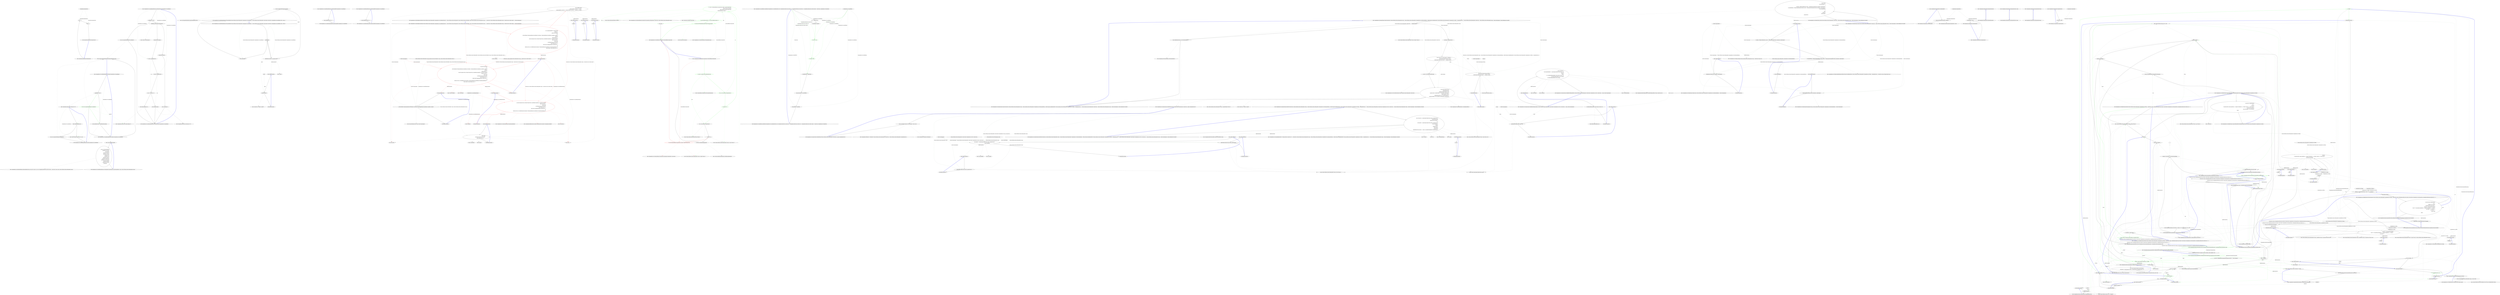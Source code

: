 digraph  {
n4 [label="CommandLine.BaseAttribute", span=""];
n0 [cluster="CommandLine.BaseAttribute.BaseAttribute()", label="Entry CommandLine.BaseAttribute.BaseAttribute()", span="18-18"];
n1 [cluster="CommandLine.BaseAttribute.BaseAttribute()", label="min = -1", span="20-20"];
n2 [cluster="CommandLine.BaseAttribute.BaseAttribute()", label="max = -1", span="21-21"];
n3 [cluster="CommandLine.BaseAttribute.BaseAttribute()", label="Exit CommandLine.BaseAttribute.BaseAttribute()", span="18-18"];
m1_27 [cluster="CommandLine.Core.SpecificationExtensions.GetMaxValueCount(CommandLine.Core.Specification)", file="NameLookupTests.cs", label="Entry CommandLine.Core.SpecificationExtensions.GetMaxValueCount(CommandLine.Core.Specification)", span="55-55"];
m1_28 [cluster="CommandLine.Core.SpecificationExtensions.GetMaxValueCount(CommandLine.Core.Specification)", file="NameLookupTests.cs", label="specification == null", span="57-57"];
m1_30 [cluster="CommandLine.Core.SpecificationExtensions.GetMaxValueCount(CommandLine.Core.Specification)", file="NameLookupTests.cs", label="specification.ConversionType.ToDescriptor()", span="59-59"];
m1_34 [cluster="CommandLine.Core.SpecificationExtensions.GetMaxValueCount(CommandLine.Core.Specification)", file="NameLookupTests.cs", label="var min = specification.Min", span="64-64"];
m1_35 [cluster="CommandLine.Core.SpecificationExtensions.GetMaxValueCount(CommandLine.Core.Specification)", file="NameLookupTests.cs", label="var max = specification.Max", span="65-65"];
m1_29 [cluster="CommandLine.Core.SpecificationExtensions.GetMaxValueCount(CommandLine.Core.Specification)", file="NameLookupTests.cs", label="throw new ArgumentNullException(''specification'');", span="57-57"];
m1_31 [cluster="CommandLine.Core.SpecificationExtensions.GetMaxValueCount(CommandLine.Core.Specification)", file="NameLookupTests.cs", label="DescriptorType.Scalar", span="61-61"];
m1_33 [cluster="CommandLine.Core.SpecificationExtensions.GetMaxValueCount(CommandLine.Core.Specification)", file="NameLookupTests.cs", label="DescriptorType.Sequence", span="63-63"];
m1_32 [cluster="CommandLine.Core.SpecificationExtensions.GetMaxValueCount(CommandLine.Core.Specification)", file="NameLookupTests.cs", label="return  Maybe.Just(1);", span="62-62"];
m1_36 [cluster="CommandLine.Core.SpecificationExtensions.GetMaxValueCount(CommandLine.Core.Specification)", file="NameLookupTests.cs", label="min >= 0 && max >= 0", span="66-66"];
m1_37 [cluster="CommandLine.Core.SpecificationExtensions.GetMaxValueCount(CommandLine.Core.Specification)", file="NameLookupTests.cs", label="return Maybe.Just(max);", span="68-68"];
m1_38 [cluster="CommandLine.Core.SpecificationExtensions.GetMaxValueCount(CommandLine.Core.Specification)", file="NameLookupTests.cs", label="return Maybe.Nothing<int>();", span="73-73"];
m1_39 [cluster="CommandLine.Core.SpecificationExtensions.GetMaxValueCount(CommandLine.Core.Specification)", file="NameLookupTests.cs", label="Exit CommandLine.Core.SpecificationExtensions.GetMaxValueCount(CommandLine.Core.Specification)", span="55-55"];
m1_22 [cluster="System.ApplicationException.ApplicationException(string)", file="NameLookupTests.cs", label="Entry System.ApplicationException.ApplicationException(string)", span="0-0"];
m1_21 [cluster="Unk.Any", file="NameLookupTests.cs", label="Entry Unk.Any", span=""];
m1_10 [cluster="CommandLine.Core.SpecificationExtensions.IsValue(CommandLine.Core.Specification)", file="NameLookupTests.cs", label="Exit CommandLine.Core.SpecificationExtensions.IsValue(CommandLine.Core.Specification)", span="18-18"];
m1_26 [cluster="System.Func<T, TResult>.Invoke(T)", file="NameLookupTests.cs", label="Entry System.Func<T, TResult>.Invoke(T)", span="0-0"];
m1_11 [cluster="Unk.ShouldBeEquivalentTo", file="NameLookupTests.cs", label="Entry Unk.ShouldBeEquivalentTo", span=""];
m1_12 [cluster="CommandLine.Core.SpecificationExtensions.WithLongName(CommandLine.Core.OptionSpecification, string, System.Collections.Generic.IEnumerable<string>)", file="NameLookupTests.cs", label="return new OptionSpecification(\r\n                specification.ShortName,\r\n                newLongName,\r\n                specification.Required,\r\n                specification.SetName,\r\n                specification.Min,\r\n                specification.Max,\r\n                specification.Separator,\r\n                specification.DefaultValue,\r\n                specification.ConversionType,\r\n                specification.HelpText,\r\n                specification.MetaValue,\r\n                enumValues);", span="27-39"];
m1_13 [cluster="CommandLine.Core.SpecificationExtensions.WithLongName(CommandLine.Core.OptionSpecification, string, System.Collections.Generic.IEnumerable<string>)", file="NameLookupTests.cs", label="Exit CommandLine.Core.SpecificationExtensions.WithLongName(CommandLine.Core.OptionSpecification, string, System.Collections.Generic.IEnumerable<string>)", span="25-25"];
m1_15 [cluster="CommandLine.Core.SpecificationExtensions.ThrowingValidate(System.Collections.Generic.IEnumerable<CommandLine.Core.Specification>, System.Collections.Generic.IEnumerable<System.Tuple<System.Func<CommandLine.Core.Specification, bool>, string>>)", file="NameLookupTests.cs", label="Entry CommandLine.Core.SpecificationExtensions.ThrowingValidate(System.Collections.Generic.IEnumerable<CommandLine.Core.Specification>, System.Collections.Generic.IEnumerable<System.Tuple<System.Func<CommandLine.Core.Specification, bool>, string>>)", span="42-42"];
m1_16 [cluster="CommandLine.Core.SpecificationExtensions.ThrowingValidate(System.Collections.Generic.IEnumerable<CommandLine.Core.Specification>, System.Collections.Generic.IEnumerable<System.Tuple<System.Func<CommandLine.Core.Specification, bool>, string>>)", file="NameLookupTests.cs", label=guardsLookup, span="44-44"];
m1_17 [cluster="CommandLine.Core.SpecificationExtensions.ThrowingValidate(System.Collections.Generic.IEnumerable<CommandLine.Core.Specification>, System.Collections.Generic.IEnumerable<System.Tuple<System.Func<CommandLine.Core.Specification, bool>, string>>)", file="NameLookupTests.cs", label="specifications.Any(spec => guard.Item1(spec))", span="46-46"];
m1_19 [cluster="CommandLine.Core.SpecificationExtensions.ThrowingValidate(System.Collections.Generic.IEnumerable<CommandLine.Core.Specification>, System.Collections.Generic.IEnumerable<System.Tuple<System.Func<CommandLine.Core.Specification, bool>, string>>)", file="NameLookupTests.cs", label="return specifications;", span="52-52"];
m1_18 [cluster="CommandLine.Core.SpecificationExtensions.ThrowingValidate(System.Collections.Generic.IEnumerable<CommandLine.Core.Specification>, System.Collections.Generic.IEnumerable<System.Tuple<System.Func<CommandLine.Core.Specification, bool>, string>>)", file="NameLookupTests.cs", label="throw new ApplicationException(guard.Item2);", span="48-48"];
m1_20 [cluster="CommandLine.Core.SpecificationExtensions.ThrowingValidate(System.Collections.Generic.IEnumerable<CommandLine.Core.Specification>, System.Collections.Generic.IEnumerable<System.Tuple<System.Func<CommandLine.Core.Specification, bool>, string>>)", file="NameLookupTests.cs", label="Exit CommandLine.Core.SpecificationExtensions.ThrowingValidate(System.Collections.Generic.IEnumerable<CommandLine.Core.Specification>, System.Collections.Generic.IEnumerable<System.Tuple<System.Func<CommandLine.Core.Specification, bool>, string>>)", span="42-42"];
m1_6 [cluster="CommandLine.Infrastructure.Maybe.Just<T>(T)", file="NameLookupTests.cs", label="Entry CommandLine.Infrastructure.Maybe.Just<T>(T)", span="68-68"];
m1_7 [cluster="OptionSpecification.cstr", file="NameLookupTests.cs", label="Entry OptionSpecification.cstr", span=""];
m1_9 [cluster="System.Collections.Generic.List<T>.List()", file="NameLookupTests.cs", label="Entry System.Collections.Generic.List<T>.List()", span="0-0"];
m1_8 [cluster="CommandLine.Core.SpecificationExtensions.IsValue(CommandLine.Core.Specification)", file="NameLookupTests.cs", label="throw new ArgumentNullException(''specification'');", span="20-20"];
m1_23 [cluster="lambda expression", file="NameLookupTests.cs", label="Entry lambda expression", span="46-46"];
m1_24 [cluster="lambda expression", file="NameLookupTests.cs", label="guard.Item1(spec)", span="46-46"];
m1_25 [cluster="lambda expression", file="NameLookupTests.cs", label="Exit lambda expression", span="46-46"];
m1_41 [cluster="CommandLine.Infrastructure.Maybe.Just<T>(T)", file="NameLookupTests.cs", label="Entry CommandLine.Infrastructure.Maybe.Just<T>(T)", span="71-71"];
m1_40 [cluster="System.Type.ToDescriptor()", file="NameLookupTests.cs", label="Entry System.Type.ToDescriptor()", span="22-22"];
m1_14 [cluster="CommandLine.Core.OptionSpecification.OptionSpecification(string, string, bool, string, int, int, char, CommandLine.Infrastructure.Maybe<object>, System.Type, string, string, System.Collections.Generic.IEnumerable<string>)", file="NameLookupTests.cs", label="Entry CommandLine.Core.OptionSpecification.OptionSpecification(string, string, bool, string, int, int, char, CommandLine.Infrastructure.Maybe<object>, System.Type, string, string, System.Collections.Generic.IEnumerable<string>)", span="17-17"];
m1_0 [cluster="CommandLine.Core.SpecificationExtensions.IsOption(CommandLine.Core.Specification)", file="NameLookupTests.cs", label="Entry CommandLine.Core.SpecificationExtensions.IsOption(CommandLine.Core.Specification)", span="11-11"];
m1_2 [cluster="CommandLine.Core.SpecificationExtensions.IsOption(CommandLine.Core.Specification)", color=green, community=0, file="NameLookupTests.cs", label="8: throw new ArgumentNullException(''specification'');", span="13-13"];
m1_1 [cluster="CommandLine.Core.SpecificationExtensions.IsOption(CommandLine.Core.Specification)", file="NameLookupTests.cs", label="specification == null", span="13-13"];
m1_3 [cluster="CommandLine.Core.SpecificationExtensions.IsOption(CommandLine.Core.Specification)", file="NameLookupTests.cs", label="return specification.Tag == SpecificationType.Option;", span="15-15"];
m1_4 [cluster="CommandLine.Core.SpecificationExtensions.IsOption(CommandLine.Core.Specification)", file="NameLookupTests.cs", label="Exit CommandLine.Core.SpecificationExtensions.IsOption(CommandLine.Core.Specification)", span="11-11"];
m1_5 [cluster="System.ArgumentNullException.ArgumentNullException(string)", file="NameLookupTests.cs", label="Entry System.ArgumentNullException.ArgumentNullException(string)", span="0-0"];
m1_42 [cluster="CommandLine.Infrastructure.Maybe.Nothing<T>()", file="NameLookupTests.cs", label="Entry CommandLine.Infrastructure.Maybe.Nothing<T>()", span="66-66"];
m1_43 [cluster="CommandLine.Core.SpecificationExtensions.IsMinNotSpecified(CommandLine.Core.Specification)", file="NameLookupTests.cs", label="Entry CommandLine.Core.SpecificationExtensions.IsMinNotSpecified(CommandLine.Core.Specification)", span="76-76"];
m1_44 [cluster="CommandLine.Core.SpecificationExtensions.IsMinNotSpecified(CommandLine.Core.Specification)", file="NameLookupTests.cs", label="return specification.Min == -1;", span="78-78"];
m1_45 [cluster="CommandLine.Core.SpecificationExtensions.IsMinNotSpecified(CommandLine.Core.Specification)", file="NameLookupTests.cs", label="Exit CommandLine.Core.SpecificationExtensions.IsMinNotSpecified(CommandLine.Core.Specification)", span="76-76"];
m1_46 [cluster="CommandLine.Core.SpecificationExtensions.IsMaxNotSpecified(CommandLine.Core.Specification)", file="NameLookupTests.cs", label="Entry CommandLine.Core.SpecificationExtensions.IsMaxNotSpecified(CommandLine.Core.Specification)", span="81-81"];
m1_47 [cluster="CommandLine.Core.SpecificationExtensions.IsMaxNotSpecified(CommandLine.Core.Specification)", file="NameLookupTests.cs", label="return specification.Max == -1;", span="83-83"];
m1_48 [cluster="CommandLine.Core.SpecificationExtensions.IsMaxNotSpecified(CommandLine.Core.Specification)", file="NameLookupTests.cs", label="Exit CommandLine.Core.SpecificationExtensions.IsMaxNotSpecified(CommandLine.Core.Specification)", span="81-81"];
m1_49 [file="NameLookupTests.cs", label=guard, span=""];
m3_6 [cluster="Unk.Create", file="OptionMapperTests.cs", label="Entry Unk.Create", span=""];
m3_27 [cluster="Unk.WithValue", file="OptionMapperTests.cs", label="Entry Unk.WithValue", span=""];
m3_0 [cluster="CommandLine.Core.OptionMapper.MapValues(System.Collections.Generic.IEnumerable<CommandLine.Core.SpecificationProperty>, System.Collections.Generic.IEnumerable<System.Collections.Generic.KeyValuePair<string, System.Collections.Generic.IEnumerable<string>>>, System.Func<System.Collections.Generic.IEnumerable<string>, System.Type, bool, Maybe<object>>, System.StringComparer)", file="OptionMapperTests.cs", label="Entry CommandLine.Core.OptionMapper.MapValues(System.Collections.Generic.IEnumerable<CommandLine.Core.SpecificationProperty>, System.Collections.Generic.IEnumerable<System.Collections.Generic.KeyValuePair<string, System.Collections.Generic.IEnumerable<string>>>, System.Func<System.Collections.Generic.IEnumerable<string>, System.Type, bool, Maybe<object>>, System.StringComparer)", span="13-13"];
m3_1 [cluster="CommandLine.Core.OptionMapper.MapValues(System.Collections.Generic.IEnumerable<CommandLine.Core.SpecificationProperty>, System.Collections.Generic.IEnumerable<System.Collections.Generic.KeyValuePair<string, System.Collections.Generic.IEnumerable<string>>>, System.Func<System.Collections.Generic.IEnumerable<string>, System.Type, bool, Maybe<object>>, System.StringComparer)", color=red, community=0, file="OptionMapperTests.cs", label="24: var sequencesAndErrors = propertyTuples\r\n                .Select(pt =>\r\n                    options.FirstOrDefault(\r\n                            s =>\r\n                            s.Key.MatchName(((OptionSpecification)pt.Specification).ShortName, ((OptionSpecification)pt.Specification).LongName, comparer))\r\n                               .ToMaybe()\r\n                               .Return(sequence =>\r\n                                    converter(sequence.Value, pt.Property.PropertyType, pt.Specification.TargetType != TargetType.Sequence)\r\n                                    .Return(converted =>\r\n                                            Tuple.Create(\r\n                                                pt.WithValue(Maybe.Just(converted)),\r\n                                                Maybe.Nothing<Error>()),\r\n                                            Tuple.Create<SpecificationProperty, Maybe<Error>>(\r\n                                                pt,\r\n                                                Maybe.Just<Error>(new BadFormatConversionError(((OptionSpecification)pt.Specification).FromOptionSpecification())))),\r\n                                Tuple.Create(pt, Maybe.Nothing<Error>()))\r\n                )", span="19-35"];
m3_2 [cluster="CommandLine.Core.OptionMapper.MapValues(System.Collections.Generic.IEnumerable<CommandLine.Core.SpecificationProperty>, System.Collections.Generic.IEnumerable<System.Collections.Generic.KeyValuePair<string, System.Collections.Generic.IEnumerable<string>>>, System.Func<System.Collections.Generic.IEnumerable<string>, System.Type, bool, Maybe<object>>, System.StringComparer)", file="OptionMapperTests.cs", label="return StatePair.Create(\r\n                sequencesAndErrors.Select(se => se.Item1),\r\n                sequencesAndErrors.Select(se => se.Item2).OfType<Just<Error>>().Select(se => se.Value));", span="36-38"];
m3_3 [cluster="CommandLine.Core.OptionMapper.MapValues(System.Collections.Generic.IEnumerable<CommandLine.Core.SpecificationProperty>, System.Collections.Generic.IEnumerable<System.Collections.Generic.KeyValuePair<string, System.Collections.Generic.IEnumerable<string>>>, System.Func<System.Collections.Generic.IEnumerable<string>, System.Type, bool, Maybe<object>>, System.StringComparer)", file="OptionMapperTests.cs", label="Exit CommandLine.Core.OptionMapper.MapValues(System.Collections.Generic.IEnumerable<CommandLine.Core.SpecificationProperty>, System.Collections.Generic.IEnumerable<System.Collections.Generic.KeyValuePair<string, System.Collections.Generic.IEnumerable<string>>>, System.Func<System.Collections.Generic.IEnumerable<string>, System.Type, bool, Maybe<object>>, System.StringComparer)", span="13-13"];
m3_4 [cluster="Unk.Select", file="OptionMapperTests.cs", label="Entry Unk.Select", span=""];
m3_16 [cluster="string.MatchName(string, string, System.StringComparer)", file="OptionMapperTests.cs", label="Entry string.MatchName(string, string, System.StringComparer)", span="8-8"];
m3_22 [cluster="CommandLine.Core.OptionSpecification.FromOptionSpecification()", file="OptionMapperTests.cs", label="Entry CommandLine.Core.OptionSpecification.FromOptionSpecification()", span="15-15"];
m3_21 [cluster="CommandLine.BadFormatConversionError.BadFormatConversionError(CommandLine.NameInfo)", file="OptionMapperTests.cs", label="Entry CommandLine.BadFormatConversionError.BadFormatConversionError(CommandLine.NameInfo)", span="313-313"];
m3_11 [cluster="Unk.ToMaybe", file="OptionMapperTests.cs", label="Entry Unk.ToMaybe", span=""];
m3_10 [cluster="Unk.FirstOrDefault", file="OptionMapperTests.cs", label="Entry Unk.FirstOrDefault", span=""];
m3_26 [cluster="Unk.Just", file="OptionMapperTests.cs", label="Entry Unk.Just", span=""];
m3_23 [cluster="lambda expression", file="OptionMapperTests.cs", label="Entry lambda expression", span="27-30"];
m3_8 [cluster="lambda expression", color=red, community=0, file="OptionMapperTests.cs", label="16: options.FirstOrDefault(\r\n                            s =>\r\n                            s.Key.MatchName(((OptionSpecification)pt.Specification).ShortName, ((OptionSpecification)pt.Specification).LongName, comparer))\r\n                               .ToMaybe()\r\n                               .Return(sequence =>\r\n                                    converter(sequence.Value, pt.Property.PropertyType, pt.Specification.TargetType != TargetType.Sequence)\r\n                                    .Return(converted =>\r\n                                            Tuple.Create(\r\n                                                pt.WithValue(Maybe.Just(converted)),\r\n                                                Maybe.Nothing<Error>()),\r\n                                            Tuple.Create<SpecificationProperty, Maybe<Error>>(\r\n                                                pt,\r\n                                                Maybe.Just<Error>(new BadFormatConversionError(((OptionSpecification)pt.Specification).FromOptionSpecification())))),\r\n                                Tuple.Create(pt, Maybe.Nothing<Error>()))", span="21-34"];
m3_14 [cluster="lambda expression", file="OptionMapperTests.cs", label="s.Key.MatchName(((OptionSpecification)pt.Specification).ShortName, ((OptionSpecification)pt.Specification).LongName, comparer)", span="23-23"];
m3_18 [cluster="lambda expression", color=red, community=0, file="OptionMapperTests.cs", label="2: converter(sequence.Value, pt.Property.PropertyType, pt.Specification.TargetType != TargetType.Sequence)\r\n                                    .Return(converted =>\r\n                                            Tuple.Create(\r\n                                                pt.WithValue(Maybe.Just(converted)),\r\n                                                Maybe.Nothing<Error>()),\r\n                                            Tuple.Create<SpecificationProperty, Maybe<Error>>(\r\n                                                pt,\r\n                                                Maybe.Just<Error>(new BadFormatConversionError(((OptionSpecification)pt.Specification).FromOptionSpecification()))))", span="26-33"];
m3_7 [cluster="lambda expression", file="OptionMapperTests.cs", label="Entry lambda expression", span="20-34"];
m3_28 [cluster="lambda expression", file="OptionMapperTests.cs", label="Entry lambda expression", span="37-37"];
m3_31 [cluster="lambda expression", file="OptionMapperTests.cs", label="Entry lambda expression", span="38-38"];
m3_34 [cluster="lambda expression", file="OptionMapperTests.cs", label="Entry lambda expression", span="38-38"];
m3_24 [cluster="lambda expression", file="OptionMapperTests.cs", label="Tuple.Create(\r\n                                                pt.WithValue(Maybe.Just(converted)),\r\n                                                Maybe.Nothing<Error>())", span="28-30"];
m3_9 [cluster="lambda expression", file="OptionMapperTests.cs", label="Exit lambda expression", span="20-34"];
m3_13 [cluster="lambda expression", file="OptionMapperTests.cs", label="Entry lambda expression", span="22-23"];
m3_17 [cluster="lambda expression", file="OptionMapperTests.cs", label="Entry lambda expression", span="25-33"];
m3_15 [cluster="lambda expression", file="OptionMapperTests.cs", label="Exit lambda expression", span="22-23"];
m3_19 [cluster="lambda expression", file="OptionMapperTests.cs", label="Exit lambda expression", span="25-33"];
m3_25 [cluster="lambda expression", file="OptionMapperTests.cs", label="Exit lambda expression", span="27-30"];
m3_29 [cluster="lambda expression", file="OptionMapperTests.cs", label="se.Item1", span="37-37"];
m3_30 [cluster="lambda expression", file="OptionMapperTests.cs", label="Exit lambda expression", span="37-37"];
m3_32 [cluster="lambda expression", file="OptionMapperTests.cs", label="se.Item2", span="38-38"];
m3_33 [cluster="lambda expression", file="OptionMapperTests.cs", label="Exit lambda expression", span="38-38"];
m3_35 [cluster="lambda expression", file="OptionMapperTests.cs", label="se.Value", span="38-38"];
m3_36 [cluster="lambda expression", file="OptionMapperTests.cs", label="Exit lambda expression", span="38-38"];
m3_12 [cluster="Unk.Return", file="OptionMapperTests.cs", label="Entry Unk.Return", span=""];
m3_20 [cluster="Unk.converter", file="OptionMapperTests.cs", label="Entry Unk.converter", span=""];
m3_5 [cluster="Unk.>", file="OptionMapperTests.cs", label="Entry Unk.>", span=""];
m3_37 [file="OptionMapperTests.cs", label="System.Collections.Generic.IEnumerable<System.Collections.Generic.KeyValuePair<string, System.Collections.Generic.IEnumerable<string>>>", span=""];
m3_38 [file="OptionMapperTests.cs", label="System.Func<System.Collections.Generic.IEnumerable<string>, System.Type, bool, Maybe<object>>", span=""];
m3_39 [file="OptionMapperTests.cs", label="System.StringComparer", span=""];
m3_40 [file="OptionMapperTests.cs", label="CommandLine.Core.SpecificationProperty", span=""];
m5_27 [cluster="System.Linq.Enumerable.Empty<TResult>()", file="Specification.cs", label="Entry System.Linq.Enumerable.Empty<TResult>()", span="0-0"];
m5_28 [cluster="CommandLine.Core.OptionSpecification.FromAttribute(CommandLine.OptionAttribute, System.Type, System.Collections.Generic.IEnumerable<string>)", file="Specification.cs", label="Entry CommandLine.Core.OptionSpecification.FromAttribute(CommandLine.OptionAttribute, System.Type, System.Collections.Generic.IEnumerable<string>)", span="32-32"];
m5_0 [cluster="CommandLine.Core.Specification.Specification(CommandLine.Core.SpecificationType, bool, CommandLine.Infrastructure.Maybe<int>, CommandLine.Infrastructure.Maybe<int>, CommandLine.Infrastructure.Maybe<object>, System.Type, CommandLine.Core.TargetType)", file="Specification.cs", label="Entry CommandLine.Core.Specification.Specification(CommandLine.Core.SpecificationType, bool, CommandLine.Infrastructure.Maybe<int>, CommandLine.Infrastructure.Maybe<int>, CommandLine.Infrastructure.Maybe<object>, System.Type, CommandLine.Core.TargetType)", span="35-35"];
m5_1 [cluster="CommandLine.Core.Specification.Specification(CommandLine.Core.SpecificationType, bool, CommandLine.Infrastructure.Maybe<int>, CommandLine.Infrastructure.Maybe<int>, CommandLine.Infrastructure.Maybe<object>, System.Type, CommandLine.Core.TargetType)", file="Specification.cs", label="this.tag = tag", span="38-38"];
m5_2 [cluster="CommandLine.Core.Specification.Specification(CommandLine.Core.SpecificationType, bool, CommandLine.Infrastructure.Maybe<int>, CommandLine.Infrastructure.Maybe<int>, CommandLine.Infrastructure.Maybe<object>, System.Type, CommandLine.Core.TargetType)", file="Specification.cs", label="this.required = required", span="39-39"];
m5_3 [cluster="CommandLine.Core.Specification.Specification(CommandLine.Core.SpecificationType, bool, CommandLine.Infrastructure.Maybe<int>, CommandLine.Infrastructure.Maybe<int>, CommandLine.Infrastructure.Maybe<object>, System.Type, CommandLine.Core.TargetType)", color=green, community=0, file="Specification.cs", label="32: this.min = min", span="40-40"];
m5_4 [cluster="CommandLine.Core.Specification.Specification(CommandLine.Core.SpecificationType, bool, CommandLine.Infrastructure.Maybe<int>, CommandLine.Infrastructure.Maybe<int>, CommandLine.Infrastructure.Maybe<object>, System.Type, CommandLine.Core.TargetType)", color=green, community=0, file="Specification.cs", label="5: this.max = max", span="41-41"];
m5_5 [cluster="CommandLine.Core.Specification.Specification(CommandLine.Core.SpecificationType, bool, CommandLine.Infrastructure.Maybe<int>, CommandLine.Infrastructure.Maybe<int>, CommandLine.Infrastructure.Maybe<object>, System.Type, CommandLine.Core.TargetType)", file="Specification.cs", label="this.defaultValue = defaultValue", span="42-42"];
m5_6 [cluster="CommandLine.Core.Specification.Specification(CommandLine.Core.SpecificationType, bool, CommandLine.Infrastructure.Maybe<int>, CommandLine.Infrastructure.Maybe<int>, CommandLine.Infrastructure.Maybe<object>, System.Type, CommandLine.Core.TargetType)", file="Specification.cs", label="this.conversionType = conversionType", span="43-43"];
m5_7 [cluster="CommandLine.Core.Specification.Specification(CommandLine.Core.SpecificationType, bool, CommandLine.Infrastructure.Maybe<int>, CommandLine.Infrastructure.Maybe<int>, CommandLine.Infrastructure.Maybe<object>, System.Type, CommandLine.Core.TargetType)", file="Specification.cs", label="this.targetType = targetType", span="44-44"];
m5_8 [cluster="CommandLine.Core.Specification.Specification(CommandLine.Core.SpecificationType, bool, CommandLine.Infrastructure.Maybe<int>, CommandLine.Infrastructure.Maybe<int>, CommandLine.Infrastructure.Maybe<object>, System.Type, CommandLine.Core.TargetType)", file="Specification.cs", label="Exit CommandLine.Core.Specification.Specification(CommandLine.Core.SpecificationType, bool, CommandLine.Infrastructure.Maybe<int>, CommandLine.Infrastructure.Maybe<int>, CommandLine.Infrastructure.Maybe<object>, System.Type, CommandLine.Core.TargetType)", span="35-35"];
m5_24 [cluster="System.Collections.Generic.IEnumerable<TSource>.Count<TSource>()", file="Specification.cs", label="Entry System.Collections.Generic.IEnumerable<TSource>.Count<TSource>()", span="0-0"];
m5_23 [cluster="System.Collections.IEnumerable.OfType<TResult>()", file="Specification.cs", label="Entry System.Collections.IEnumerable.OfType<TResult>()", span="0-0"];
m5_29 [cluster="string.ToLowerInvariant()", file="Specification.cs", label="Entry string.ToLowerInvariant()", span="0-0"];
m5_26 [cluster="System.Enum.GetNames(System.Type)", file="Specification.cs", label="Entry System.Enum.GetNames(System.Type)", span="0-0"];
m5_31 [cluster="CommandLine.Core.ValueSpecification.FromAttribute(CommandLine.ValueAttribute, System.Type)", file="Specification.cs", label="Entry CommandLine.Core.ValueSpecification.FromAttribute(CommandLine.ValueAttribute, System.Type)", span="18-18"];
m5_9 [cluster="CommandLine.Core.Specification.FromProperty(System.Reflection.PropertyInfo)", file="Specification.cs", label="Entry CommandLine.Core.Specification.FromProperty(System.Reflection.PropertyInfo)", span="82-82"];
m5_10 [cluster="CommandLine.Core.Specification.FromProperty(System.Reflection.PropertyInfo)", color=green, community=0, file="Specification.cs", label="2: var attrs = property.GetCustomAttributes(true)", span="84-84"];
m5_13 [cluster="CommandLine.Core.Specification.FromProperty(System.Reflection.PropertyInfo)", color=green, community=0, file="Specification.cs", label="27: var spec = OptionSpecification.FromAttribute(oa.Single(), property.PropertyType,\r\n                    property.PropertyType.IsEnum\r\n                        ? Enum.GetNames(property.PropertyType)\r\n                        : Enumerable.Empty<string>())", span="88-91"];
m5_15 [cluster="CommandLine.Core.Specification.FromProperty(System.Reflection.PropertyInfo)", color=green, community=0, file="Specification.cs", label="30: return spec.WithLongName(property.Name.ToLowerInvariant());", span="94-94"];
m5_19 [cluster="CommandLine.Core.Specification.FromProperty(System.Reflection.PropertyInfo)", color=red, community=0, file="Specification.cs", label="27: return ValueSpecification.FromAttribute(va.Single(), property.PropertyType);", span="102-102"];
m5_11 [cluster="CommandLine.Core.Specification.FromProperty(System.Reflection.PropertyInfo)", color=green, community=0, file="Specification.cs", label="30: var oa = attrs.OfType<OptionAttribute>()", span="85-85"];
m5_17 [cluster="CommandLine.Core.Specification.FromProperty(System.Reflection.PropertyInfo)", file="Specification.cs", label="var va = attrs.OfType<ValueAttribute>()", span="99-99"];
m5_12 [cluster="CommandLine.Core.Specification.FromProperty(System.Reflection.PropertyInfo)", color=green, community=0, file="Specification.cs", label="2: oa.Count() == 1", span="86-86"];
m5_14 [cluster="CommandLine.Core.Specification.FromProperty(System.Reflection.PropertyInfo)", color=green, community=0, file="Specification.cs", label="27: spec.ShortName.Length == 0 && spec.LongName.Length == 0", span="92-92"];
m5_16 [cluster="CommandLine.Core.Specification.FromProperty(System.Reflection.PropertyInfo)", file="Specification.cs", label="return spec;", span="96-96"];
m5_18 [cluster="CommandLine.Core.Specification.FromProperty(System.Reflection.PropertyInfo)", file="Specification.cs", label="va.Count() == 1", span="100-100"];
m5_20 [cluster="CommandLine.Core.Specification.FromProperty(System.Reflection.PropertyInfo)", file="Specification.cs", label="throw new InvalidOperationException();", span="105-105"];
m5_21 [cluster="CommandLine.Core.Specification.FromProperty(System.Reflection.PropertyInfo)", file="Specification.cs", label="Exit CommandLine.Core.Specification.FromProperty(System.Reflection.PropertyInfo)", span="82-82"];
m5_22 [cluster="System.Reflection.MemberInfo.GetCustomAttributes(bool)", file="Specification.cs", label="Entry System.Reflection.MemberInfo.GetCustomAttributes(bool)", span="0-0"];
m5_25 [cluster="System.Collections.Generic.IEnumerable<TSource>.Single<TSource>()", file="Specification.cs", label="Entry System.Collections.Generic.IEnumerable<TSource>.Single<TSource>()", span="0-0"];
m5_30 [cluster="CommandLine.Core.OptionSpecification.WithLongName(string)", file="Specification.cs", label="Entry CommandLine.Core.OptionSpecification.WithLongName(string)", span="20-20"];
m5_32 [cluster="System.InvalidOperationException.InvalidOperationException()", file="Specification.cs", label="Entry System.InvalidOperationException.InvalidOperationException()", span="0-0"];
m5_33 [file="Specification.cs", label="CommandLine.Core.Specification", span=""];
m6_66 [cluster="Unk.SingleOrDefault", file="SpecificationExtensions.cs", label="Entry Unk.SingleOrDefault", span=""];
m6_28 [cluster="CommandLine.Core.InstanceChooser.MakeNotParsed(System.Collections.Generic.IEnumerable<System.Type>, params CommandLine.Error[])", file="SpecificationExtensions.cs", label="Entry CommandLine.Core.InstanceChooser.MakeNotParsed(System.Collections.Generic.IEnumerable<System.Type>, params CommandLine.Error[])", span="96-96"];
m6_77 [cluster="CommandLine.Core.InstanceChooser.MakeNotParsed(System.Collections.Generic.IEnumerable<System.Type>, params CommandLine.Error[])", file="SpecificationExtensions.cs", label="return new NotParsed<object>(new NullInstance(), types, errors);", span="98-98"];
m6_78 [cluster="CommandLine.Core.InstanceChooser.MakeNotParsed(System.Collections.Generic.IEnumerable<System.Type>, params CommandLine.Error[])", file="SpecificationExtensions.cs", label="Exit CommandLine.Core.InstanceChooser.MakeNotParsed(System.Collections.Generic.IEnumerable<System.Type>, params CommandLine.Error[])", span="96-96"];
m6_46 [cluster="CommandLine.Core.InstanceBuilder.Build<T>(CSharpx.Maybe<System.Func<T>>, System.Func<System.Collections.Generic.IEnumerable<string>, System.Collections.Generic.IEnumerable<CommandLine.Core.OptionSpecification>, RailwaySharp.ErrorHandling.Result<System.Collections.Generic.IEnumerable<CommandLine.Core.Token>, CommandLine.Error>>, System.Collections.Generic.IEnumerable<string>, System.StringComparer, System.Globalization.CultureInfo)", file="SpecificationExtensions.cs", label="Entry CommandLine.Core.InstanceBuilder.Build<T>(CSharpx.Maybe<System.Func<T>>, System.Func<System.Collections.Generic.IEnumerable<string>, System.Collections.Generic.IEnumerable<CommandLine.Core.OptionSpecification>, RailwaySharp.ErrorHandling.Result<System.Collections.Generic.IEnumerable<CommandLine.Core.Token>, CommandLine.Error>>, System.Collections.Generic.IEnumerable<string>, System.StringComparer, System.Globalization.CultureInfo)", span="36-36"];
m6_26 [cluster="System.Collections.Generic.IEnumerable<TSource>.Empty<TSource>()", file="SpecificationExtensions.cs", label="Entry System.Collections.Generic.IEnumerable<TSource>.Empty<TSource>()", span="31-31"];
m6_10 [cluster="CommandLine.Core.Tokenizer.ExplodeOptionList(RailwaySharp.ErrorHandling.Result<System.Collections.Generic.IEnumerable<CommandLine.Core.Token>, CommandLine.Error>, System.Func<string, CSharpx.Maybe<char>>)", file="SpecificationExtensions.cs", label="Entry CommandLine.Core.Tokenizer.ExplodeOptionList(RailwaySharp.ErrorHandling.Result<System.Collections.Generic.IEnumerable<CommandLine.Core.Token>, CommandLine.Error>, System.Func<string, CSharpx.Maybe<char>>)", span="47-47"];
m6_45 [cluster="Unk.>", file="SpecificationExtensions.cs", label="Entry Unk.>", span=""];
m6_49 [cluster="Unk.MakeNotParsed", file="SpecificationExtensions.cs", label="Entry Unk.MakeNotParsed", span=""];
m6_44 [cluster="Unk.Any", file="SpecificationExtensions.cs", label="Entry Unk.Any", span=""];
m6_18 [cluster="CommandLine.Core.NameLookup.HavingSeparator(string, System.Collections.Generic.IEnumerable<CommandLine.Core.OptionSpecification>, System.StringComparer)", file="SpecificationExtensions.cs", label="Entry CommandLine.Core.NameLookup.HavingSeparator(string, System.Collections.Generic.IEnumerable<CommandLine.Core.OptionSpecification>, System.StringComparer)", span="16-16"];
m6_31 [cluster="System.Func<T, TResult>.Invoke(T)", file="SpecificationExtensions.cs", label="Entry System.Func<T, TResult>.Invoke(T)", span="0-0"];
m6_79 [cluster="CommandLine.NotParsed<T>.NotParsed(T, System.Collections.Generic.IEnumerable<System.Type>, System.Collections.Generic.IEnumerable<CommandLine.Error>)", file="SpecificationExtensions.cs", label="Entry CommandLine.NotParsed<T>.NotParsed(T, System.Collections.Generic.IEnumerable<System.Type>, System.Collections.Generic.IEnumerable<CommandLine.Error>)", span="136-136"];
m6_36 [cluster="CommandLine.Core.InstanceChooser.MatchVerb(System.Func<System.Collections.Generic.IEnumerable<string>, System.Collections.Generic.IEnumerable<CommandLine.Core.OptionSpecification>, RailwaySharp.ErrorHandling.Result<System.Collections.Generic.IEnumerable<CommandLine.Core.Token>, CommandLine.Error>>, System.Collections.Generic.IEnumerable<System.Tuple<CommandLine.Core.Verb, System.Type>>, System.Collections.Generic.IEnumerable<string>, System.StringComparer, System.Globalization.CultureInfo)", file="SpecificationExtensions.cs", label="Entry CommandLine.Core.InstanceChooser.MatchVerb(System.Func<System.Collections.Generic.IEnumerable<string>, System.Collections.Generic.IEnumerable<CommandLine.Core.OptionSpecification>, RailwaySharp.ErrorHandling.Result<System.Collections.Generic.IEnumerable<CommandLine.Core.Token>, CommandLine.Error>>, System.Collections.Generic.IEnumerable<System.Tuple<CommandLine.Core.Verb, System.Type>>, System.Collections.Generic.IEnumerable<string>, System.StringComparer, System.Globalization.CultureInfo)", span="62-62"];
m6_42 [cluster="CommandLine.Core.InstanceChooser.MatchVerb(System.Func<System.Collections.Generic.IEnumerable<string>, System.Collections.Generic.IEnumerable<CommandLine.Core.OptionSpecification>, RailwaySharp.ErrorHandling.Result<System.Collections.Generic.IEnumerable<CommandLine.Core.Token>, CommandLine.Error>>, System.Collections.Generic.IEnumerable<System.Tuple<CommandLine.Core.Verb, System.Type>>, System.Collections.Generic.IEnumerable<string>, System.StringComparer, System.Globalization.CultureInfo)", file="SpecificationExtensions.cs", label="return verbs.Any(a => nameComparer.Equals(a.Item1.Name, arguments.First()))\r\n                ? InstanceBuilder.Build(\r\n                    Maybe.Just<Func<object>>(\r\n                        () =>\r\n                            verbs.Single(v => nameComparer.Equals(v.Item1.Name, arguments.First()))\r\n                                .Item2.AutoDefault()),\r\n                    tokenizer,\r\n                    arguments.Skip(1),\r\n                    nameComparer,\r\n                    parsingCulture)\r\n                : MakeNotParsed(verbs.Select(v => v.Item2), new BadVerbSelectedError(arguments.First()));", span="69-79"];
m6_43 [cluster="CommandLine.Core.InstanceChooser.MatchVerb(System.Func<System.Collections.Generic.IEnumerable<string>, System.Collections.Generic.IEnumerable<CommandLine.Core.OptionSpecification>, RailwaySharp.ErrorHandling.Result<System.Collections.Generic.IEnumerable<CommandLine.Core.Token>, CommandLine.Error>>, System.Collections.Generic.IEnumerable<System.Tuple<CommandLine.Core.Verb, System.Type>>, System.Collections.Generic.IEnumerable<string>, System.StringComparer, System.Globalization.CultureInfo)", file="SpecificationExtensions.cs", label="Exit CommandLine.Core.InstanceChooser.MatchVerb(System.Func<System.Collections.Generic.IEnumerable<string>, System.Collections.Generic.IEnumerable<CommandLine.Core.OptionSpecification>, RailwaySharp.ErrorHandling.Result<System.Collections.Generic.IEnumerable<CommandLine.Core.Token>, CommandLine.Error>>, System.Collections.Generic.IEnumerable<System.Tuple<CommandLine.Core.Verb, System.Type>>, System.Collections.Generic.IEnumerable<string>, System.StringComparer, System.Globalization.CultureInfo)", span="62-62"];
m6_48 [cluster="CommandLine.BadVerbSelectedError.BadVerbSelectedError(string)", file="SpecificationExtensions.cs", label="Entry CommandLine.BadVerbSelectedError.BadVerbSelectedError(string)", span="357-357"];
m6_68 [cluster="CommandLine.HelpVerbRequestedError.HelpVerbRequestedError(string, System.Type, bool)", file="SpecificationExtensions.cs", label="Entry CommandLine.HelpVerbRequestedError.HelpVerbRequestedError(string, System.Type, bool)", span="383-383"];
m6_14 [cluster="CommandLine.Core.NameLookup.Contains(string, System.Collections.Generic.IEnumerable<CommandLine.Core.OptionSpecification>, System.StringComparer)", file="SpecificationExtensions.cs", label="Entry CommandLine.Core.NameLookup.Contains(string, System.Collections.Generic.IEnumerable<CommandLine.Core.OptionSpecification>, System.StringComparer)", span="11-11"];
m6_35 [cluster="CommandLine.VersionRequestedError.VersionRequestedError()", file="SpecificationExtensions.cs", label="Entry CommandLine.VersionRequestedError.VersionRequestedError()", span="432-432"];
m6_40 [cluster="System.StringComparer.Equals(string, string)", file="SpecificationExtensions.cs", label="Entry System.StringComparer.Equals(string, string)", span="0-0"];
m6_56 [cluster="Unk.Single", file="SpecificationExtensions.cs", label="Entry Unk.Single", span=""];
m6_67 [cluster="Unk.ToMaybe", file="SpecificationExtensions.cs", label="Entry Unk.ToMaybe", span=""];
m6_41 [cluster="string.Concat(string, string)", file="SpecificationExtensions.cs", label="Entry string.Concat(string, string)", span="0-0"];
m6_73 [cluster="lambda expression", file="SpecificationExtensions.cs", label="Entry lambda expression", span="91-91"];
m6_5 [cluster="lambda expression", file="SpecificationExtensions.cs", label="var tokens = Tokenizer.Tokenize(args, name => NameLookup.Contains(name, optionSpecs, nameComparer))", span="23-23"];
m6_12 [cluster="lambda expression", file="SpecificationExtensions.cs", label="NameLookup.Contains(name, optionSpecs, nameComparer)", span="23-23"];
m6_6 [cluster="lambda expression", file="SpecificationExtensions.cs", label="var explodedTokens = Tokenizer.ExplodeOptionList(tokens, name => NameLookup.HavingSeparator(name, optionSpecs, nameComparer))", span="24-24"];
m6_16 [cluster="lambda expression", file="SpecificationExtensions.cs", label="NameLookup.HavingSeparator(name, optionSpecs, nameComparer)", span="24-24"];
m6_4 [cluster="lambda expression", file="SpecificationExtensions.cs", label="Entry lambda expression", span="21-26"];
m6_11 [cluster="lambda expression", file="SpecificationExtensions.cs", label="Entry lambda expression", span="23-23"];
m6_7 [cluster="lambda expression", file="SpecificationExtensions.cs", label="return explodedTokens;", span="25-25"];
m6_15 [cluster="lambda expression", file="SpecificationExtensions.cs", label="Entry lambda expression", span="24-24"];
m6_8 [cluster="lambda expression", file="SpecificationExtensions.cs", label="Exit lambda expression", span="21-26"];
m6_13 [cluster="lambda expression", file="SpecificationExtensions.cs", label="Exit lambda expression", span="23-23"];
m6_17 [cluster="lambda expression", file="SpecificationExtensions.cs", label="Exit lambda expression", span="24-24"];
m6_38 [cluster="lambda expression", file="SpecificationExtensions.cs", label="nameComparer.Equals(command, firstArg) ||\r\n                    nameComparer.Equals(string.Concat(''--'', command), firstArg)", span="48-49"];
m6_37 [cluster="lambda expression", file="SpecificationExtensions.cs", label="Entry lambda expression", span="47-49"];
m6_39 [cluster="lambda expression", file="SpecificationExtensions.cs", label="Exit lambda expression", span="47-49"];
m6_51 [cluster="lambda expression", file="SpecificationExtensions.cs", label="nameComparer.Equals(a.Item1.Name, arguments.First())", span="69-69"];
m6_54 [cluster="lambda expression", file="SpecificationExtensions.cs", label="verbs.Single(v => nameComparer.Equals(v.Item1.Name, arguments.First()))\r\n                                .Item2.AutoDefault()", span="73-74"];
m6_59 [cluster="lambda expression", file="SpecificationExtensions.cs", label="nameComparer.Equals(v.Item1.Name, arguments.First())", span="73-73"];
m6_50 [cluster="lambda expression", file="SpecificationExtensions.cs", label="Entry lambda expression", span="69-69"];
m6_53 [cluster="lambda expression", file="SpecificationExtensions.cs", label="Entry lambda expression", span="72-74"];
m6_61 [cluster="lambda expression", file="SpecificationExtensions.cs", label="Entry lambda expression", span="79-79"];
m6_52 [cluster="lambda expression", file="SpecificationExtensions.cs", label="Exit lambda expression", span="69-69"];
m6_55 [cluster="lambda expression", file="SpecificationExtensions.cs", label="Exit lambda expression", span="72-74"];
m6_58 [cluster="lambda expression", file="SpecificationExtensions.cs", label="Entry lambda expression", span="73-73"];
m6_60 [cluster="lambda expression", file="SpecificationExtensions.cs", label="Exit lambda expression", span="73-73"];
m6_62 [cluster="lambda expression", file="SpecificationExtensions.cs", label="v.Item2", span="79-79"];
m6_63 [cluster="lambda expression", file="SpecificationExtensions.cs", label="Exit lambda expression", span="79-79"];
m6_71 [cluster="lambda expression", file="SpecificationExtensions.cs", label="nameComparer.Equals(v.Item1.Name, verb)", span="88-88"];
m6_70 [cluster="lambda expression", file="SpecificationExtensions.cs", label="Entry lambda expression", span="88-88"];
m6_72 [cluster="lambda expression", file="SpecificationExtensions.cs", label="Exit lambda expression", span="88-88"];
m6_74 [cluster="lambda expression", file="SpecificationExtensions.cs", label="new HelpVerbRequestedError(v.Item1.Name, v.Item2, true)", span="91-91"];
m6_75 [cluster="lambda expression", file="SpecificationExtensions.cs", label="Exit lambda expression", span="91-91"];
m6_29 [cluster="System.Collections.Generic.IEnumerable<TSource>.First<TSource>()", file="SpecificationExtensions.cs", label="Entry System.Collections.Generic.IEnumerable<TSource>.First<TSource>()", span="0-0"];
m6_32 [cluster="System.Collections.Generic.IEnumerable<TSource>.Skip<TSource>(int)", file="SpecificationExtensions.cs", label="Entry System.Collections.Generic.IEnumerable<TSource>.Skip<TSource>(int)", span="0-0"];
m6_34 [cluster="CommandLine.Core.InstanceChooser.MakeHelpVerbRequestedError(System.Collections.Generic.IEnumerable<System.Tuple<CommandLine.Core.Verb, System.Type>>, string, System.StringComparer)", file="SpecificationExtensions.cs", label="Entry CommandLine.Core.InstanceChooser.MakeHelpVerbRequestedError(System.Collections.Generic.IEnumerable<System.Tuple<CommandLine.Core.Verb, System.Type>>, string, System.StringComparer)", span="82-82"];
m6_64 [cluster="CommandLine.Core.InstanceChooser.MakeHelpVerbRequestedError(System.Collections.Generic.IEnumerable<System.Tuple<CommandLine.Core.Verb, System.Type>>, string, System.StringComparer)", file="SpecificationExtensions.cs", label="return verb.Length > 0\r\n                ? verbs.SingleOrDefault(v => nameComparer.Equals(v.Item1.Name, verb))\r\n                        .ToMaybe()\r\n                        .Return(\r\n                            v => new HelpVerbRequestedError(v.Item1.Name, v.Item2, true),\r\n                            new HelpVerbRequestedError(null, null, false))\r\n                : new HelpVerbRequestedError(null, null, false);", span="87-93"];
m6_65 [cluster="CommandLine.Core.InstanceChooser.MakeHelpVerbRequestedError(System.Collections.Generic.IEnumerable<System.Tuple<CommandLine.Core.Verb, System.Type>>, string, System.StringComparer)", file="SpecificationExtensions.cs", label="Exit CommandLine.Core.InstanceChooser.MakeHelpVerbRequestedError(System.Collections.Generic.IEnumerable<System.Tuple<CommandLine.Core.Verb, System.Type>>, string, System.StringComparer)", span="82-82"];
m6_47 [cluster="Unk.Select", file="SpecificationExtensions.cs", label="Entry Unk.Select", span=""];
m6_27 [cluster="CommandLine.NoVerbSelectedError.NoVerbSelectedError()", file="SpecificationExtensions.cs", label="Entry CommandLine.NoVerbSelectedError.NoVerbSelectedError()", span="421-421"];
m6_0 [cluster="CommandLine.Core.InstanceChooser.Choose(System.Collections.Generic.IEnumerable<System.Type>, System.Collections.Generic.IEnumerable<string>, System.StringComparer, System.Globalization.CultureInfo)", file="SpecificationExtensions.cs", label="Entry CommandLine.Core.InstanceChooser.Choose(System.Collections.Generic.IEnumerable<System.Type>, System.Collections.Generic.IEnumerable<string>, System.StringComparer, System.Globalization.CultureInfo)", span="14-14"];
m6_1 [cluster="CommandLine.Core.InstanceChooser.Choose(System.Collections.Generic.IEnumerable<System.Type>, System.Collections.Generic.IEnumerable<string>, System.StringComparer, System.Globalization.CultureInfo)", file="SpecificationExtensions.cs", label="return Choose(\r\n                (args, optionSpecs) =>\r\n                    {\r\n                        var tokens = Tokenizer.Tokenize(args, name => NameLookup.Contains(name, optionSpecs, nameComparer));\r\n                        var explodedTokens = Tokenizer.ExplodeOptionList(tokens, name => NameLookup.HavingSeparator(name, optionSpecs, nameComparer));\r\n                        return explodedTokens;\r\n                    },\r\n                types,\r\n                arguments,\r\n                nameComparer,\r\n                parsingCulture);", span="20-30"];
m6_2 [cluster="CommandLine.Core.InstanceChooser.Choose(System.Collections.Generic.IEnumerable<System.Type>, System.Collections.Generic.IEnumerable<string>, System.StringComparer, System.Globalization.CultureInfo)", file="SpecificationExtensions.cs", label="Exit CommandLine.Core.InstanceChooser.Choose(System.Collections.Generic.IEnumerable<System.Type>, System.Collections.Generic.IEnumerable<string>, System.StringComparer, System.Globalization.CultureInfo)", span="14-14"];
m6_9 [cluster="CommandLine.Core.Tokenizer.Tokenize(System.Collections.Generic.IEnumerable<string>, System.Func<string, bool>)", file="SpecificationExtensions.cs", label="Entry CommandLine.Core.Tokenizer.Tokenize(System.Collections.Generic.IEnumerable<string>, System.Func<string, bool>)", span="14-14"];
m6_3 [cluster="CommandLine.Core.InstanceChooser.Choose(System.Func<System.Collections.Generic.IEnumerable<string>, System.Collections.Generic.IEnumerable<CommandLine.Core.OptionSpecification>, RailwaySharp.ErrorHandling.Result<System.Collections.Generic.IEnumerable<CommandLine.Core.Token>, CommandLine.Error>>, System.Collections.Generic.IEnumerable<System.Type>, System.Collections.Generic.IEnumerable<string>, System.StringComparer, System.Globalization.CultureInfo)", file="SpecificationExtensions.cs", label="Entry CommandLine.Core.InstanceChooser.Choose(System.Func<System.Collections.Generic.IEnumerable<string>, System.Collections.Generic.IEnumerable<CommandLine.Core.OptionSpecification>, RailwaySharp.ErrorHandling.Result<System.Collections.Generic.IEnumerable<CommandLine.Core.Token>, CommandLine.Error>>, System.Collections.Generic.IEnumerable<System.Type>, System.Collections.Generic.IEnumerable<string>, System.StringComparer, System.Globalization.CultureInfo)", span="33-33"];
m6_19 [cluster="CommandLine.Core.InstanceChooser.Choose(System.Func<System.Collections.Generic.IEnumerable<string>, System.Collections.Generic.IEnumerable<CommandLine.Core.OptionSpecification>, RailwaySharp.ErrorHandling.Result<System.Collections.Generic.IEnumerable<CommandLine.Core.Token>, CommandLine.Error>>, System.Collections.Generic.IEnumerable<System.Type>, System.Collections.Generic.IEnumerable<string>, System.StringComparer, System.Globalization.CultureInfo)", file="SpecificationExtensions.cs", label="arguments.Empty()", span="40-40"];
m6_20 [cluster="CommandLine.Core.InstanceChooser.Choose(System.Func<System.Collections.Generic.IEnumerable<string>, System.Collections.Generic.IEnumerable<CommandLine.Core.OptionSpecification>, RailwaySharp.ErrorHandling.Result<System.Collections.Generic.IEnumerable<CommandLine.Core.Token>, CommandLine.Error>>, System.Collections.Generic.IEnumerable<System.Type>, System.Collections.Generic.IEnumerable<string>, System.StringComparer, System.Globalization.CultureInfo)", file="SpecificationExtensions.cs", label="return MakeNotParsed(types, new NoVerbSelectedError());", span="42-42"];
m6_21 [cluster="CommandLine.Core.InstanceChooser.Choose(System.Func<System.Collections.Generic.IEnumerable<string>, System.Collections.Generic.IEnumerable<CommandLine.Core.OptionSpecification>, RailwaySharp.ErrorHandling.Result<System.Collections.Generic.IEnumerable<CommandLine.Core.Token>, CommandLine.Error>>, System.Collections.Generic.IEnumerable<System.Type>, System.Collections.Generic.IEnumerable<string>, System.StringComparer, System.Globalization.CultureInfo)", file="SpecificationExtensions.cs", label="var firstArg = arguments.First()", span="45-45"];
m6_22 [cluster="CommandLine.Core.InstanceChooser.Choose(System.Func<System.Collections.Generic.IEnumerable<string>, System.Collections.Generic.IEnumerable<CommandLine.Core.OptionSpecification>, RailwaySharp.ErrorHandling.Result<System.Collections.Generic.IEnumerable<CommandLine.Core.Token>, CommandLine.Error>>, System.Collections.Generic.IEnumerable<System.Type>, System.Collections.Generic.IEnumerable<string>, System.StringComparer, System.Globalization.CultureInfo)", file="SpecificationExtensions.cs", label="Func<string, bool> preprocCompare = command =>\r\n                    nameComparer.Equals(command, firstArg) ||\r\n                    nameComparer.Equals(string.Concat(''--'', command), firstArg)", span="47-49"];
m6_23 [cluster="CommandLine.Core.InstanceChooser.Choose(System.Func<System.Collections.Generic.IEnumerable<string>, System.Collections.Generic.IEnumerable<CommandLine.Core.OptionSpecification>, RailwaySharp.ErrorHandling.Result<System.Collections.Generic.IEnumerable<CommandLine.Core.Token>, CommandLine.Error>>, System.Collections.Generic.IEnumerable<System.Type>, System.Collections.Generic.IEnumerable<string>, System.StringComparer, System.Globalization.CultureInfo)", file="SpecificationExtensions.cs", label="var verbs = Verb.SelectFromTypes(types)", span="51-51"];
m6_24 [cluster="CommandLine.Core.InstanceChooser.Choose(System.Func<System.Collections.Generic.IEnumerable<string>, System.Collections.Generic.IEnumerable<CommandLine.Core.OptionSpecification>, RailwaySharp.ErrorHandling.Result<System.Collections.Generic.IEnumerable<CommandLine.Core.Token>, CommandLine.Error>>, System.Collections.Generic.IEnumerable<System.Type>, System.Collections.Generic.IEnumerable<string>, System.StringComparer, System.Globalization.CultureInfo)", file="SpecificationExtensions.cs", label="return preprocCompare(''help'')\r\n                ? MakeNotParsed(types,\r\n                    MakeHelpVerbRequestedError(verbs,\r\n                        arguments.Skip(1).SingleOrDefault() ?? string.Empty, nameComparer))\r\n                : preprocCompare(''version'')\r\n                    ? MakeNotParsed(types, new VersionRequestedError())\r\n                    : MatchVerb(tokenizer, verbs, arguments, nameComparer, parsingCulture);", span="53-59"];
m6_25 [cluster="CommandLine.Core.InstanceChooser.Choose(System.Func<System.Collections.Generic.IEnumerable<string>, System.Collections.Generic.IEnumerable<CommandLine.Core.OptionSpecification>, RailwaySharp.ErrorHandling.Result<System.Collections.Generic.IEnumerable<CommandLine.Core.Token>, CommandLine.Error>>, System.Collections.Generic.IEnumerable<System.Type>, System.Collections.Generic.IEnumerable<string>, System.StringComparer, System.Globalization.CultureInfo)", file="SpecificationExtensions.cs", label="Exit CommandLine.Core.InstanceChooser.Choose(System.Func<System.Collections.Generic.IEnumerable<string>, System.Collections.Generic.IEnumerable<CommandLine.Core.OptionSpecification>, RailwaySharp.ErrorHandling.Result<System.Collections.Generic.IEnumerable<CommandLine.Core.Token>, CommandLine.Error>>, System.Collections.Generic.IEnumerable<System.Type>, System.Collections.Generic.IEnumerable<string>, System.StringComparer, System.Globalization.CultureInfo)", span="33-33"];
m6_69 [cluster="Unk.Return", file="SpecificationExtensions.cs", label="Entry Unk.Return", span=""];
m6_57 [cluster="Unk.AutoDefault", file="SpecificationExtensions.cs", label="Entry Unk.AutoDefault", span=""];
m6_80 [cluster="CommandLine.NullInstance.NullInstance()", file="SpecificationExtensions.cs", label="Entry CommandLine.NullInstance.NullInstance()", span="9-9"];
m6_30 [cluster="CommandLine.Core.Verb.SelectFromTypes(System.Collections.Generic.IEnumerable<System.Type>)", file="SpecificationExtensions.cs", label="Entry CommandLine.Core.Verb.SelectFromTypes(System.Collections.Generic.IEnumerable<System.Type>)", span="40-40"];
m6_33 [cluster="System.Collections.Generic.IEnumerable<TSource>.SingleOrDefault<TSource>()", file="SpecificationExtensions.cs", label="Entry System.Collections.Generic.IEnumerable<TSource>.SingleOrDefault<TSource>()", span="0-0"];
m6_76 [cluster="HelpVerbRequestedError.cstr", file="SpecificationExtensions.cs", label="Entry HelpVerbRequestedError.cstr", span=""];
m6_81 [file="SpecificationExtensions.cs", label="System.StringComparer", span=""];
m6_82 [file="SpecificationExtensions.cs", label="System.Collections.Generic.IEnumerable<CommandLine.Core.OptionSpecification>", span=""];
m6_83 [file="SpecificationExtensions.cs", label="System.StringComparer", span=""];
m6_84 [file="SpecificationExtensions.cs", label=firstArg, span=""];
m6_85 [file="SpecificationExtensions.cs", label="System.Collections.Generic.IEnumerable<string>", span=""];
m6_86 [file="SpecificationExtensions.cs", label="System.StringComparer", span=""];
m6_87 [file="SpecificationExtensions.cs", label="System.Collections.Generic.IEnumerable<System.Tuple<CommandLine.Core.Verb, System.Type>>", span=""];
m6_88 [file="SpecificationExtensions.cs", label=string, span=""];
m6_89 [file="SpecificationExtensions.cs", label="System.StringComparer", span=""];
m8_9 [cluster="CommandLine.OptionAttribute.CreateOptionInfo()", file="TokenPartitionerTests.cs", label="Entry CommandLine.OptionAttribute.CreateOptionInfo()", span="78-78"];
m8_10 [cluster="CommandLine.OptionAttribute.CreateOptionInfo()", file="TokenPartitionerTests.cs", label="return new OptionInfo(ShortName, LongName);", span="80-80"];
m8_11 [cluster="CommandLine.OptionAttribute.CreateOptionInfo()", file="TokenPartitionerTests.cs", label="Exit CommandLine.OptionAttribute.CreateOptionInfo()", span="78-78"];
m8_12 [cluster="CommandLine.Parsing.OptionInfo.OptionInfo(char?, string)", file="TokenPartitionerTests.cs", label="Entry CommandLine.Parsing.OptionInfo.OptionInfo(char?, string)", span="78-78"];
m8_3 [cluster="CommandLine.OptionAttribute.OptionAttribute(char)", file="TokenPartitionerTests.cs", label="Entry CommandLine.OptionAttribute.OptionAttribute(char)", span="50-50"];
m8_4 [cluster="CommandLine.OptionAttribute.OptionAttribute(char)", file="TokenPartitionerTests.cs", label="Exit CommandLine.OptionAttribute.OptionAttribute(char)", span="50-50"];
m8_7 [cluster="CommandLine.OptionAttribute.OptionAttribute(char, string)", file="TokenPartitionerTests.cs", label="Entry CommandLine.OptionAttribute.OptionAttribute(char, string)", span="69-69"];
m8_8 [cluster="CommandLine.OptionAttribute.OptionAttribute(char, string)", file="TokenPartitionerTests.cs", label="Exit CommandLine.OptionAttribute.OptionAttribute(char, string)", span="69-69"];
m8_0 [cluster="CommandLine.OptionAttribute.OptionAttribute()", file="TokenPartitionerTests.cs", label="Entry CommandLine.OptionAttribute.OptionAttribute()", span="41-41"];
m8_1 [cluster="CommandLine.OptionAttribute.OptionAttribute()", file="TokenPartitionerTests.cs", label="AutoLongName = true", span="43-43"];
m8_2 [cluster="CommandLine.OptionAttribute.OptionAttribute()", file="TokenPartitionerTests.cs", label="Exit CommandLine.OptionAttribute.OptionAttribute()", span="41-41"];
m8_5 [cluster="CommandLine.OptionAttribute.OptionAttribute(string)", file="TokenPartitionerTests.cs", label="Entry CommandLine.OptionAttribute.OptionAttribute(string)", span="59-59"];
m8_6 [cluster="CommandLine.OptionAttribute.OptionAttribute(string)", file="TokenPartitionerTests.cs", label="Exit CommandLine.OptionAttribute.OptionAttribute(string)", span="59-59"];
m8_13 [file="TokenPartitionerTests.cs", label="CommandLine.OptionAttribute", span=""];
m9_0 [cluster="CommandLine.ValueAttribute.ValueAttribute(int)", file="ValueAttribute.cs", label="Entry CommandLine.ValueAttribute.ValueAttribute(int)", span="17-17"];
m9_1 [cluster="CommandLine.ValueAttribute.ValueAttribute(int)", file="ValueAttribute.cs", label="this.index = index", span="19-19"];
m9_2 [cluster="CommandLine.ValueAttribute.ValueAttribute(int)", file="ValueAttribute.cs", label="Exit CommandLine.ValueAttribute.ValueAttribute(int)", span="17-17"];
m9_3 [file="ValueAttribute.cs", label="CommandLine.ValueAttribute", span=""];
m10_35 [cluster="lambda expression", color=green, community=0, file="ValueSpecification.cs", label="4: v.IsValue()", span="23-23"];
m10_36 [cluster="lambda expression", file="ValueSpecification.cs", label="Exit lambda expression", span="23-23"];
m10_37 [cluster="Unk.IsValue", file="ValueSpecification.cs", label="Entry Unk.IsValue", span=""];
m10_38 [cluster="lambda expression", file="ValueSpecification.cs", label="Entry lambda expression", span="24-24"];
m10_39 [cluster="lambda expression", file="ValueSpecification.cs", label="!values.Contains(x)", span="24-24"];
m10_40 [cluster="lambda expression", file="ValueSpecification.cs", label="Exit lambda expression", span="24-24"];
m10_42 [cluster="lambda expression", color=green, community=0, file="ValueSpecification.cs", label="4: CreateValue(t.Text,''true'')", span="27-27"];
m10_41 [cluster="lambda expression", file="ValueSpecification.cs", label="Entry lambda expression", span="27-27"];
m10_43 [cluster="lambda expression", file="ValueSpecification.cs", label="Exit lambda expression", span="27-27"];
m10_56 [cluster="lambda expression", file="ValueSpecification.cs", label="t.IsName() && info.Item1 == DescriptorType.Boolean", span="39-39"];
m10_59 [cluster="CommandLine.Internal.ArgumentParser.BooleanToParserState(bool)", file="ValueSpecification.cs", label="Exit CommandLine.Internal.ArgumentParser.BooleanToParserState(bool)", span="106-106"];
m10_60 [cluster="CommandLine.Internal.ArgumentParser.BooleanToParserState(bool, bool)", color=green, community=0, file="ValueSpecification.cs", label="33: Entry CommandLine.Internal.ArgumentParser.BooleanToParserState(bool, bool)", span="111-111"];
m10_61 [cluster="CommandLine.Internal.ArgumentParser.BooleanToParserState(bool, bool)", file="ValueSpecification.cs", label="value && !addMoveNextIfTrue", span="113-113"];
m10_9 [cluster="CommandLine.Core.TokenPartitioner.Partition(System.Collections.Generic.IEnumerable<CommandLine.Core.Token>, System.Func<string, CommandLine.Infrastructure.Maybe<System.Tuple<CommandLine.Core.DescriptorType, CommandLine.Infrastructure.Maybe<int>>>>)", file="ValueSpecification.cs", label="var errors = tokensExceptSwitchesAndScalarsAndSeq.Where(x => !values.Contains(x))", span="24-24"];
m10_19 [cluster="CommandLine.Internal.ArgumentParser.Create(string, bool)", file="ValueSpecification.cs", label="return new OptionGroupParser(ignoreUnknownArguments);", span="62-62"];
m10_17 [cluster="CommandLine.Internal.ArgumentParser.Create(string, bool)", file="ValueSpecification.cs", label="return new LongOptionParser(ignoreUnknownArguments);", span="58-58"];
m10_84 [cluster="CommandLine.Core.Token.Equals(CommandLine.Core.Token)", file="ValueSpecification.cs", label="Entry CommandLine.Core.Token.Equals(CommandLine.Core.Token)", span="59-59"];
m10_24 [cluster="lambda expression", file="ValueSpecification.cs", label="!switches.Contains(x)", span="18-18"];
m10_67 [cluster="lambda expression", file="ValueSpecification.cs", label="info.Item1 == DescriptorType.Scalar ? new[] { f, s } : new Token[] { }", span="51-51"];
m10_68 [cluster="lambda expression", file="ValueSpecification.cs", label="Exit lambda expression", span="50-51"];
m10_69 [cluster="CommandLine.Core.TokenPartitioner.PartitionSequences(System.Collections.Generic.IEnumerable<CommandLine.Core.Token>, System.Func<string, CommandLine.Infrastructure.Maybe<System.Tuple<CommandLine.Core.DescriptorType, CommandLine.Infrastructure.Maybe<int>>>>)", file="ValueSpecification.cs", label="Entry CommandLine.Core.TokenPartitioner.PartitionSequences(System.Collections.Generic.IEnumerable<CommandLine.Core.Token>, System.Func<string, CommandLine.Infrastructure.Maybe<System.Tuple<CommandLine.Core.DescriptorType, CommandLine.Infrastructure.Maybe<int>>>>)", span="57-57"];
m10_70 [cluster="CommandLine.Core.TokenPartitioner.PartitionSequences(System.Collections.Generic.IEnumerable<CommandLine.Core.Token>, System.Func<string, CommandLine.Infrastructure.Maybe<System.Tuple<CommandLine.Core.DescriptorType, CommandLine.Infrastructure.Maybe<int>>>>)", file="ValueSpecification.cs", label="return from tseq in tokens.Pairwise(\r\n                (f, s) =>\r\n                        f.IsName() && s.IsValue()\r\n                            ? typeLookup(f.Text).Return(info =>\r\n                                   info.Item1 == DescriptorType.Sequence\r\n                                        ? new[] { f }.Concat(tokens.SkipWhile(t => t.Equals(f)).TakeWhile(v => v.IsValue()))\r\n                                        : new Token[] { }, new Token[] { })\r\n                            : new Token[] { })\r\n                   from t in tseq\r\n                   select t;", span="61-70"];
m10_58 [cluster="CommandLine.Internal.ArgumentParser.BooleanToParserState(bool)", file="ValueSpecification.cs", label="return BooleanToParserState(value, false);", span="108-108"];
m10_13 [cluster="CommandLine.Internal.ArgumentParser.Create(string, bool)", file="ValueSpecification.cs", label="return null;", span="54-54"];
m10_51 [cluster="char?.ToOption()", file="ValueSpecification.cs", label="Entry char?.ToOption()", span="9-9"];
m10_52 [cluster="string.Compare(string, string, System.StringComparison)", file="ValueSpecification.cs", label="Entry string.Compare(string, string, System.StringComparison)", span="0-0"];
m10_53 [cluster="CommandLine.Internal.ArgumentParser.CompareLong(string, string, bool)", file="ValueSpecification.cs", label="Entry CommandLine.Internal.ArgumentParser.CompareLong(string, string, bool)", span="100-100"];
m10_14 [cluster="CommandLine.Internal.ArgumentParser.Create(string, bool)", file="ValueSpecification.cs", label="argument.IsDash()", span="55-55"];
m10_28 [cluster="lambda expression", color=green, community=0, file="ValueSpecification.cs", label="20: !scalars.Contains(x)", span="20-20"];
m10_29 [cluster="lambda expression", file="ValueSpecification.cs", label="Exit lambda expression", span="20-20"];
m10_31 [cluster="lambda expression", file="ValueSpecification.cs", label="Entry lambda expression", span="22-22"];
m10_32 [cluster="lambda expression", file="ValueSpecification.cs", label="!sequences.Contains(x)", span="22-22"];
m10_30 [cluster="Unk.Contains", file="ValueSpecification.cs", label="Entry Unk.Contains", span=""];
m10_33 [cluster="lambda expression", file="ValueSpecification.cs", label="Exit lambda expression", span="22-22"];
m10_34 [cluster="lambda expression", file="ValueSpecification.cs", label="Entry lambda expression", span="23-23"];
m10_22 [cluster="string.IsNumeric()", file="ValueSpecification.cs", label="Entry string.IsNumeric()", span="44-44"];
m10_27 [cluster="lambda expression", file="ValueSpecification.cs", label="Entry lambda expression", span="20-20"];
m10_23 [cluster="lambda expression", file="ValueSpecification.cs", label="Entry lambda expression", span="18-18"];
m10_44 [cluster="CommandLine.Internal.IArgumentEnumerator.MoveNext()", file="ValueSpecification.cs", label="Entry CommandLine.Internal.IArgumentEnumerator.MoveNext()", span="38-38"];
m10_106 [cluster="CommandLine.Core.TokenPartitioner.CreateValue(string, params string[])", file="ValueSpecification.cs", label="return new KeyValuePair<string, IEnumerable<string>>(value, values);", span="87-87"];
m10_107 [cluster="CommandLine.Core.TokenPartitioner.CreateValue(string, params string[])", file="ValueSpecification.cs", label="Exit CommandLine.Core.TokenPartitioner.CreateValue(string, params string[])", span="85-85"];
m10_16 [cluster="CommandLine.Internal.ArgumentParser.Create(string, bool)", file="ValueSpecification.cs", label="argument.IsLongOption()", span="56-56"];
m10_0 [cluster="CommandLine.Core.TokenPartitioner.Partition(System.Collections.Generic.IEnumerable<CommandLine.Core.Token>, System.Func<string, CommandLine.Infrastructure.Maybe<System.Tuple<CommandLine.Core.DescriptorType, CommandLine.Infrastructure.Maybe<int>>>>)", file="ValueSpecification.cs", label="Entry CommandLine.Core.TokenPartitioner.Partition(System.Collections.Generic.IEnumerable<CommandLine.Core.Token>, System.Func<string, CommandLine.Infrastructure.Maybe<System.Tuple<CommandLine.Core.DescriptorType, CommandLine.Infrastructure.Maybe<int>>>>)", span="12-12"];
m10_1 [cluster="CommandLine.Core.TokenPartitioner.Partition(System.Collections.Generic.IEnumerable<CommandLine.Core.Token>, System.Func<string, CommandLine.Infrastructure.Maybe<System.Tuple<CommandLine.Core.DescriptorType, CommandLine.Infrastructure.Maybe<int>>>>)", file="ValueSpecification.cs", label="var tokenList = tokens.ToList()", span="16-16"];
m10_2 [cluster="CommandLine.Core.TokenPartitioner.Partition(System.Collections.Generic.IEnumerable<CommandLine.Core.Token>, System.Func<string, CommandLine.Infrastructure.Maybe<System.Tuple<CommandLine.Core.DescriptorType, CommandLine.Infrastructure.Maybe<int>>>>)", color=green, community=0, file="ValueSpecification.cs", label="23: var switches = PartitionSwitches(tokenList, typeLookup).ToList()", span="17-17"];
m10_91 [cluster="System.Collections.Generic.IEnumerable<TSource>.Any<TSource>()", file="ValueSpecification.cs", label="Entry System.Collections.Generic.IEnumerable<TSource>.Any<TSource>()", span="0-0"];
m10_11 [cluster="CommandLine.Core.TokenPartitioner.Partition(System.Collections.Generic.IEnumerable<CommandLine.Core.Token>, System.Func<string, CommandLine.Infrastructure.Maybe<System.Tuple<CommandLine.Core.DescriptorType, CommandLine.Infrastructure.Maybe<int>>>>)", file="ValueSpecification.cs", label="Exit CommandLine.Core.TokenPartitioner.Partition(System.Collections.Generic.IEnumerable<CommandLine.Core.Token>, System.Func<string, CommandLine.Infrastructure.Maybe<System.Tuple<CommandLine.Core.DescriptorType, CommandLine.Infrastructure.Maybe<int>>>>)", span="12-12"];
m10_12 [cluster="System.Collections.Generic.IEnumerable<TSource>.ToList<TSource>()", file="ValueSpecification.cs", label="Entry System.Collections.Generic.IEnumerable<TSource>.ToList<TSource>()", span="0-0"];
m10_18 [cluster="Unk.Select", file="ValueSpecification.cs", label="Entry Unk.Select", span=""];
m10_15 [cluster="Unk.ToList", file="ValueSpecification.cs", label="Entry Unk.ToList", span=""];
m10_20 [cluster="Unk.Concat", file="ValueSpecification.cs", label="Entry Unk.Concat", span=""];
m10_21 [cluster="CommandLine.Core.TokenPartitioner.SequenceTokensToKeyValuePairEnumerable(System.Collections.Generic.IEnumerable<CommandLine.Core.Token>)", file="ValueSpecification.cs", label="Entry CommandLine.Core.TokenPartitioner.SequenceTokensToKeyValuePairEnumerable(System.Collections.Generic.IEnumerable<CommandLine.Core.Token>)", span="73-73"];
m10_85 [cluster="lambda expression", file="ValueSpecification.cs", label="Entry lambda expression", span="66-66"];
m10_45 [cluster="System.Collections.Generic.ICollection<T>.Add(T)", file="ValueSpecification.cs", label="Entry System.Collections.Generic.ICollection<T>.Add(T)", span="0-0"];
m10_48 [cluster="CommandLine.Internal.ArgumentParser.CompareShort(string, char?, bool)", file="ValueSpecification.cs", label="Entry CommandLine.Internal.ArgumentParser.CompareShort(string, char?, bool)", span="94-94"];
m10_62 [cluster="CommandLine.Internal.ArgumentParser.BooleanToParserState(bool, bool)", file="ValueSpecification.cs", label="return PresentParserState.Success;", span="113-113"];
m10_25 [cluster="CommandLine.Internal.LongOptionParser.LongOptionParser(bool)", file="ValueSpecification.cs", label="Entry CommandLine.Internal.LongOptionParser.LongOptionParser(bool)", span="33-33"];
m10_93 [cluster="lambda expression", file="ValueSpecification.cs", label="f.IsName()\r\n                            ? CreateValue(f.Text, tokens.SkipWhile(t => t.Equals(f)).TakeWhile(v => v.IsValue()).Select(x => x.Text).ToArray())\r\n                            : CreateValue(string.Empty)", span="78-80"];
m10_47 [cluster="CommandLine.CommandLineParserException.CommandLineParserException()", file="ValueSpecification.cs", label="Entry CommandLine.CommandLineParserException.CommandLineParserException()", span="45-45"];
m10_46 [cluster="CommandLine.Internal.IArgumentEnumerator.MovePrevious()", file="ValueSpecification.cs", label="Entry CommandLine.Internal.IArgumentEnumerator.MovePrevious()", span="40-40"];
m10_50 [cluster="CommandLine.Internal.ArgumentParser.CompareShort(string, char?, bool)", file="ValueSpecification.cs", label="Exit CommandLine.Internal.ArgumentParser.CompareShort(string, char?, bool)", span="94-94"];
m10_49 [cluster="CommandLine.Internal.ArgumentParser.CompareShort(string, char?, bool)", file="ValueSpecification.cs", label="return string.Compare(argument, option.ToOption(),\r\n                caseSensitive ? StringComparison.Ordinal : StringComparison.OrdinalIgnoreCase) == 0;", span="96-97"];
m10_63 [cluster="CommandLine.Internal.ArgumentParser.BooleanToParserState(bool, bool)", file="ValueSpecification.cs", label=value, span="114-114"];
m10_64 [cluster="CommandLine.Internal.ArgumentParser.BooleanToParserState(bool, bool)", file="ValueSpecification.cs", label="return PresentParserState.Success | PresentParserState.MoveOnNextElement;", span="116-116"];
m10_55 [cluster="CommandLine.Internal.ArgumentParser.CompareLong(string, string, bool)", file="ValueSpecification.cs", label="Exit CommandLine.Internal.ArgumentParser.CompareLong(string, string, bool)", span="100-100"];
m10_92 [cluster="lambda expression", file="ValueSpecification.cs", label="Entry lambda expression", span="77-80"];
m10_94 [cluster="lambda expression", file="ValueSpecification.cs", label="Exit lambda expression", span="77-80"];
m10_97 [cluster="lambda expression", file="ValueSpecification.cs", label="Entry lambda expression", span="79-79"];
m10_100 [cluster="lambda expression", file="ValueSpecification.cs", label="Entry lambda expression", span="79-79"];
m10_103 [cluster="lambda expression", file="ValueSpecification.cs", label="Entry lambda expression", span="79-79"];
m10_72 [cluster="CommandLine.Internal.ArgumentParser.EnsureOptionArrayAttributeIsNotBoundToScalar(CommandLine.Internal.OptionInfo)", file="ValueSpecification.cs", label="!option.IsArray && option.IsAttributeArrayCompatible", span="131-131"];
m10_66 [cluster="CommandLine.Internal.ArgumentParser.BooleanToParserState(bool, bool)", file="ValueSpecification.cs", label="Exit CommandLine.Internal.ArgumentParser.BooleanToParserState(bool, bool)", span="111-111"];
m10_73 [cluster="CommandLine.Internal.ArgumentParser.EnsureOptionArrayAttributeIsNotBoundToScalar(CommandLine.Internal.OptionInfo)", file="ValueSpecification.cs", label="throw new CommandLineParserException();", span="133-133"];
m10_57 [cluster="CommandLine.Internal.ArgumentParser.BooleanToParserState(bool)", file="ValueSpecification.cs", label="Entry CommandLine.Internal.ArgumentParser.BooleanToParserState(bool)", span="106-106"];
m10_98 [cluster="lambda expression", file="ValueSpecification.cs", label="t.Equals(f)", span="79-79"];
m10_76 [cluster="lambda expression", file="ValueSpecification.cs", label="info.Item1 == DescriptorType.Sequence\r\n                                        ? new[] { f }.Concat(tokens.SkipWhile(t => t.Equals(f)).TakeWhile(v => v.IsValue()))\r\n                                        : new Token[] { }", span="65-67"];
m10_99 [cluster="lambda expression", file="ValueSpecification.cs", label="Exit lambda expression", span="79-79"];
m10_102 [cluster="lambda expression", file="ValueSpecification.cs", label="Exit lambda expression", span="79-79"];
m10_101 [cluster="lambda expression", file="ValueSpecification.cs", label="v.IsValue()", span="79-79"];
m10_105 [cluster="lambda expression", file="ValueSpecification.cs", label="Exit lambda expression", span="79-79"];
m10_104 [cluster="lambda expression", file="ValueSpecification.cs", label="x.Text", span="79-79"];
m10_74 [cluster="CommandLine.Internal.ArgumentParser.EnsureOptionArrayAttributeIsNotBoundToScalar(CommandLine.Internal.OptionInfo)", file="ValueSpecification.cs", label="Exit CommandLine.Internal.ArgumentParser.EnsureOptionArrayAttributeIsNotBoundToScalar(CommandLine.Internal.OptionInfo)", span="129-129"];
m10_82 [cluster="lambda expression", file="ValueSpecification.cs", label="t.Equals(f)", span="66-66"];
m10_86 [cluster="lambda expression", file="ValueSpecification.cs", label="v.IsValue()", span="66-66"];
m10_75 [cluster="lambda expression", file="ValueSpecification.cs", label="CommandLine.Internal.ArgumentParser", span=""];
m10_77 [cluster="lambda expression", file="ValueSpecification.cs", label="Exit lambda expression", span="64-67"];
m10_81 [cluster="lambda expression", file="ValueSpecification.cs", label="Entry lambda expression", span="66-66"];
m10_83 [cluster="lambda expression", file="ValueSpecification.cs", label="Exit lambda expression", span="66-66"];
m10_87 [cluster="lambda expression", file="ValueSpecification.cs", label="Exit lambda expression", span="66-66"];
m10_3 [cluster="System.Collections.Generic.List<T>.List()", file="ValueSpecification.cs", label="Entry System.Collections.Generic.List<T>.List()", span="0-0"];
m10_10 [cluster="System.Collections.Generic.List<T>.Add(T)", color=green, community=0, file="ValueSpecification.cs", label="20: Entry System.Collections.Generic.List<T>.Add(T)", span="0-0"];
m10_4 [cluster="CommandLine.Internal.ArgumentParser.Parse(CommandLine.Internal.IArgumentEnumerator, CommandLine.Internal.OptionMap, object)", file="ValueSpecification.cs", label="Entry CommandLine.Internal.ArgumentParser.Parse(CommandLine.Internal.IArgumentEnumerator, CommandLine.Internal.OptionMap, object)", span="43-43"];
m10_6 [cluster="CommandLine.Internal.ArgumentParser.DefineOptionThatViolatesFormat(CommandLine.Internal.OptionInfo)", file="ValueSpecification.cs", label="Entry CommandLine.Internal.ArgumentParser.DefineOptionThatViolatesFormat(CommandLine.Internal.OptionInfo)", span="47-47"];
m10_8 [cluster="CommandLine.Internal.ArgumentParser.DefineOptionThatViolatesFormat(CommandLine.Internal.OptionInfo)", color=green, community=0, file="ValueSpecification.cs", label="20: Exit CommandLine.Internal.ArgumentParser.DefineOptionThatViolatesFormat(CommandLine.Internal.OptionInfo)", span="47-47"];
m10_5 [cluster="CommandLine.Internal.ArgumentParser.Parse(CommandLine.Internal.IArgumentEnumerator, CommandLine.Internal.OptionMap, object)", color=green, community=0, file="ValueSpecification.cs", label="20: Exit CommandLine.Internal.ArgumentParser.Parse(CommandLine.Internal.IArgumentEnumerator, CommandLine.Internal.OptionMap, object)", span="43-43"];
m10_7 [cluster="CommandLine.Internal.ArgumentParser.DefineOptionThatViolatesFormat(CommandLine.Internal.OptionInfo)", file="ValueSpecification.cs", label="PostParsingState.Add(new ParsingError(option.ShortName, option.LongName, true))", span="49-49"];
m10_78 [cluster="System.Collections.Generic.IEnumerable<TSource>.SkipWhile<TSource>(System.Func<TSource, bool>)", file="ValueSpecification.cs", label="Entry System.Collections.Generic.IEnumerable<TSource>.SkipWhile<TSource>(System.Func<TSource, bool>)", span="0-0"];
m10_71 [cluster="CommandLine.Internal.ArgumentParser.EnsureOptionArrayAttributeIsNotBoundToScalar(CommandLine.Internal.OptionInfo)", file="ValueSpecification.cs", label="Entry CommandLine.Internal.ArgumentParser.EnsureOptionArrayAttributeIsNotBoundToScalar(CommandLine.Internal.OptionInfo)", span="129-129"];
m10_90 [cluster="Unk.Pairwise", file="ValueSpecification.cs", label="Entry Unk.Pairwise", span=""];
m10_79 [cluster="System.Collections.Generic.IEnumerable<TSource>.TakeWhile<TSource>(System.Func<TSource, bool>)", file="ValueSpecification.cs", label="Entry System.Collections.Generic.IEnumerable<TSource>.TakeWhile<TSource>(System.Func<TSource, bool>)", span="0-0"];
m10_88 [cluster="CommandLine.Core.TokenPartitioner.SequenceTokensToKeyValuePairEnumerable(System.Collections.Generic.IEnumerable<CommandLine.Core.Token>)", file="ValueSpecification.cs", label="return from t in tokens.Pairwise(\r\n                (f, s) =>\r\n                        f.IsName()\r\n                            ? CreateValue(f.Text, tokens.SkipWhile(t => t.Equals(f)).TakeWhile(v => v.IsValue()).Select(x => x.Text).ToArray())\r\n                            : CreateValue(string.Empty))\r\n                   where t.Key.Length > 0 && t.Value.Any()\r\n                   select t;", span="76-82"];
m10_89 [cluster="CommandLine.Core.TokenPartitioner.SequenceTokensToKeyValuePairEnumerable(System.Collections.Generic.IEnumerable<CommandLine.Core.Token>)", file="ValueSpecification.cs", label="Exit CommandLine.Core.TokenPartitioner.SequenceTokensToKeyValuePairEnumerable(System.Collections.Generic.IEnumerable<CommandLine.Core.Token>)", span="73-73"];
m10_96 [cluster="Unk.CreateValue", file="ValueSpecification.cs", label="Entry Unk.CreateValue", span=""];
m10_65 [cluster="CommandLine.Core.Token.IsValue()", file="ValueSpecification.cs", label="Entry CommandLine.Core.Token.IsValue()", span="77-77"];
m10_54 [cluster="CommandLine.Infrastructure.Maybe<T1>.Return<T1, T2>(System.Func<T1, T2>, T2)", file="ValueSpecification.cs", label="Entry CommandLine.Infrastructure.Maybe<T1>.Return<T1, T2>(System.Func<T1, T2>, T2)", span="103-103"];
m10_108 [cluster="System.Collections.Generic.KeyValuePair<TKey, TValue>.KeyValuePair(TKey, TValue)", file="ValueSpecification.cs", label="Entry System.Collections.Generic.KeyValuePair<TKey, TValue>.KeyValuePair(TKey, TValue)", span="0-0"];
m10_95 [cluster="Unk.ToArray", file="ValueSpecification.cs", label="Entry Unk.ToArray", span=""];
m10_26 [cluster="System.Collections.Generic.List<T>.Contains(T)", file="ValueSpecification.cs", label="Entry System.Collections.Generic.List<T>.Contains(T)", span="0-0"];
m10_80 [cluster="System.Collections.Generic.IEnumerable<TSource>.Concat<TSource>(System.Collections.Generic.IEnumerable<TSource>)", file="ValueSpecification.cs", label="Entry System.Collections.Generic.IEnumerable<TSource>.Concat<TSource>(System.Collections.Generic.IEnumerable<TSource>)", span="0-0"];
m10_110 [file="ValueSpecification.cs", label=scalars, span=""];
m10_109 [file="ValueSpecification.cs", label=switches, span=""];
m10_112 [file="ValueSpecification.cs", label=values, span=""];
m10_111 [file="ValueSpecification.cs", label=sequences, span=""];
m10_120 [file="ValueSpecification.cs", label="System.Collections.Generic.IEnumerable<CommandLine.Core.Token>", span=""];
m10_114 [file="ValueSpecification.cs", label="System.Func<string, CommandLine.Infrastructure.Maybe<System.Tuple<CommandLine.Core.DescriptorType, CommandLine.Infrastructure.Maybe<int>>>>", span=""];
m10_115 [file="ValueSpecification.cs", label="CommandLine.Core.Token", span=""];
m10_116 [file="ValueSpecification.cs", label="CommandLine.Core.Token", span=""];
m10_113 [file="ValueSpecification.cs", label=t, span=""];
m10_117 [file="ValueSpecification.cs", label="System.Collections.Generic.IEnumerable<CommandLine.Core.Token>", span=""];
m10_118 [file="ValueSpecification.cs", label="System.Func<string, CommandLine.Infrastructure.Maybe<System.Tuple<CommandLine.Core.DescriptorType, CommandLine.Infrastructure.Maybe<int>>>>", span=""];
m10_121 [file="ValueSpecification.cs", label="CommandLine.Core.Token", span=""];
m10_119 [file="ValueSpecification.cs", label="CommandLine.Core.Token", span=""];
n4 -> n1  [color=darkseagreen4, key=1, label="CommandLine.BaseAttribute", style=dashed];
n4 -> n2  [color=darkseagreen4, key=1, label="CommandLine.BaseAttribute", style=dashed];
n0 -> n1  [key=0, style=solid];
n1 -> n2  [key=0, style=solid];
n2 -> n3  [key=0, style=solid];
n3 -> n0  [color=blue, key=0, style=bold];
m1_27 -> m1_28  [key=0, style=solid];
m1_27 -> m1_30  [color=darkseagreen4, key=1, label="CommandLine.Core.Specification", style=dashed];
m1_27 -> m1_34  [color=darkseagreen4, key=1, label="CommandLine.Core.Specification", style=dashed];
m1_27 -> m1_35  [color=darkseagreen4, key=1, label="CommandLine.Core.Specification", style=dashed];
m1_28 -> m1_29  [key=0, style=solid];
m1_28 -> m1_30  [key=0, style=solid];
m1_30 -> m1_31  [key=0, style=solid];
m1_30 -> m1_33  [key=0, style=solid];
m1_30 -> m1_40  [key=2, style=dotted];
m1_34 -> m1_35  [key=0, style=solid];
m1_34 -> m1_36  [color=darkseagreen4, key=1, label=min, style=dashed];
m1_35 -> m1_36  [key=0, style=solid];
m1_35 -> m1_37  [color=darkseagreen4, key=1, label=max, style=dashed];
m1_29 -> m1_39  [key=0, style=solid];
m1_29 -> m1_5  [key=2, style=dotted];
m1_31 -> m1_32  [key=0, style=solid];
m1_33 -> m1_34  [key=0, style=solid];
m1_32 -> m1_39  [key=0, style=solid];
m1_32 -> m1_41  [key=2, style=dotted];
m1_36 -> m1_37  [key=0, style=solid];
m1_36 -> m1_38  [key=0, style=solid];
m1_37 -> m1_39  [key=0, style=solid];
m1_37 -> m1_41  [key=2, style=dotted];
m1_38 -> m1_39  [key=0, style=solid];
m1_38 -> m1_42  [key=2, style=dotted];
m1_39 -> m1_27  [color=blue, key=0, style=bold];
m1_10 -> m1_6  [color=blue, key=0, style=bold];
m1_11 -> m1_12  [key=0, style=solid];
m1_12 -> m1_13  [key=0, style=solid];
m1_12 -> m1_14  [key=2, style=dotted];
m1_13 -> m1_11  [color=blue, key=0, style=bold];
m1_15 -> m1_16  [key=0, style=solid];
m1_15 -> m1_17  [color=darkseagreen4, key=1, label="System.Collections.Generic.IEnumerable<CommandLine.Core.Specification>", style=dashed];
m1_15 -> m1_19  [color=darkseagreen4, key=1, label="System.Collections.Generic.IEnumerable<CommandLine.Core.Specification>", style=dashed];
m1_16 -> m1_17  [key=0, style=solid];
m1_16 -> m1_19  [key=0, style=solid];
m1_16 -> m1_24  [color=darkseagreen4, key=1, label=guard, style=dashed];
m1_16 -> m1_18  [color=darkseagreen4, key=1, label=guard, style=dashed];
m1_17 -> m1_18  [key=0, style=solid];
m1_17 -> m1_16  [key=0, style=solid];
m1_17 -> m1_21  [key=2, style=dotted];
m1_17 -> m1_23  [color=darkseagreen4, key=1, label="lambda expression", style=dashed];
m1_19 -> m1_20  [key=0, style=solid];
m1_18 -> m1_20  [key=0, style=solid];
m1_18 -> m1_22  [key=2, style=dotted];
m1_20 -> m1_15  [color=blue, key=0, style=bold];
m1_6 -> m1_7  [key=0, style=solid];
m1_6 -> m1_9  [color=darkseagreen4, key=1, label="CommandLine.Core.Specification", style=dashed];
m1_7 -> m1_8  [key=0, style=solid];
m1_7 -> m1_9  [key=0, style=solid];
m1_9 -> m1_10  [key=0, style=solid];
m1_8 -> m1_10  [key=0, style=solid];
m1_8 -> m1_5  [key=2, style=dotted];
m1_23 -> m1_24  [key=0, style=solid];
m1_24 -> m1_25  [key=0, style=solid];
m1_24 -> m1_26  [key=2, style=dotted];
m1_25 -> m1_23  [color=blue, key=0, style=bold];
m1_0 -> m1_1  [key=0, style=solid];
m1_0 -> m1_3  [color=darkseagreen4, key=1, label="CommandLine.Core.Specification", style=dashed];
m1_2 -> m1_3  [color=green, key=0, style=solid];
m1_2 -> m1_7  [color=green, key=2, style=dotted];
m1_2 -> m1_42  [color=green, key=2, style=dotted];
m1_2 -> m1_9  [color=green, key=2, style=dotted];
m1_2 -> m1_4  [key=0, style=solid];
m1_2 -> m1_5  [key=2, style=dotted];
m1_1 -> m1_2  [color=green, key=0, style=solid];
m1_1 -> m1_6  [key=2, style=dotted];
m1_1 -> m1_4  [color=darkseagreen4, key=1, label=expected, style=dashed];
m1_1 -> m1_3  [key=0, style=solid];
m1_3 -> m1_4  [key=0, style=solid];
m1_3 -> m1_10  [key=2, style=dotted];
m1_4 -> m1_5  [key=0, style=solid];
m1_4 -> m1_11  [key=2, style=dotted];
m1_4 -> m1_0  [color=blue, key=0, style=bold];
m1_5 -> m1_0  [color=blue, key=0, style=bold];
m1_43 -> m1_44  [key=0, style=solid];
m1_44 -> m1_45  [key=0, style=solid];
m1_45 -> m1_43  [color=blue, key=0, style=bold];
m1_46 -> m1_47  [key=0, style=solid];
m1_47 -> m1_48  [key=0, style=solid];
m1_48 -> m1_46  [color=blue, key=0, style=bold];
m1_49 -> m1_24  [color=darkseagreen4, key=1, label=guard, style=dashed];
m3_0 -> m3_1  [color=red, key=0, style=solid];
m3_0 -> m3_8  [color=red, key=1, label="System.Collections.Generic.IEnumerable<System.Collections.Generic.KeyValuePair<string, System.Collections.Generic.IEnumerable<string>>>", style=dashed];
m3_0 -> m3_14  [color=darkseagreen4, key=1, label="System.StringComparer", style=dashed];
m3_0 -> m3_18  [color=red, key=1, label="System.Func<System.Collections.Generic.IEnumerable<string>, System.Type, bool, Maybe<object>>", style=dashed];
m3_1 -> m3_2  [color=red, key=0, style=solid];
m3_1 -> m3_4  [color=red, key=2, style=dotted];
m3_1 -> m3_7  [color=red, key=1, label="lambda expression", style=dashed];
m3_2 -> m3_3  [key=0, style=solid];
m3_2 -> m3_4  [key=2, style=dotted];
m3_2 -> m3_5  [key=2, style=dotted];
m3_2 -> m3_6  [key=2, style=dotted];
m3_2 -> m3_28  [color=darkseagreen4, key=1, label="lambda expression", style=dashed];
m3_2 -> m3_31  [color=darkseagreen4, key=1, label="lambda expression", style=dashed];
m3_2 -> m3_34  [color=darkseagreen4, key=1, label="lambda expression", style=dashed];
m3_3 -> m3_0  [color=blue, key=0, style=bold];
m3_23 -> m3_24  [key=0, style=solid];
m3_8 -> m3_9  [color=red, key=0, style=solid];
m3_8 -> m3_10  [color=red, key=2, style=dotted];
m3_8 -> m3_11  [color=red, key=2, style=dotted];
m3_8 -> m3_5  [color=red, key=2, style=dotted];
m3_8 -> m3_6  [color=red, key=2, style=dotted];
m3_8 -> m3_12  [color=red, key=2, style=dotted];
m3_8 -> m3_13  [color=red, key=1, label="lambda expression", style=dashed];
m3_8 -> m3_17  [color=red, key=1, label="lambda expression", style=dashed];
m3_14 -> m3_15  [key=0, style=solid];
m3_14 -> m3_16  [key=2, style=dotted];
m3_14 -> m3_14  [color=darkseagreen4, key=1, label="System.Collections.Generic.KeyValuePair<string, System.Collections.Generic.IEnumerable<string>>", style=dashed];
m3_18 -> m3_19  [color=red, key=0, style=solid];
m3_18 -> m3_20  [color=red, key=2, style=dotted];
m3_18 -> m3_21  [color=red, key=2, style=dotted];
m3_18 -> m3_22  [color=red, key=2, style=dotted];
m3_18 -> m3_5  [color=red, key=2, style=dotted];
m3_18 -> m3_12  [color=red, key=2, style=dotted];
m3_18 -> m3_23  [color=red, key=1, label="lambda expression", style=dashed];
m3_7 -> m3_8  [color=red, key=0, style=solid];
m3_7 -> m3_14  [color=darkseagreen4, key=1, label="CommandLine.Core.SpecificationProperty", style=dashed];
m3_7 -> m3_18  [color=red, key=1, label="CommandLine.Core.SpecificationProperty", style=dashed];
m3_7 -> m3_24  [color=darkseagreen4, key=1, label="CommandLine.Core.SpecificationProperty", style=dashed];
m3_28 -> m3_29  [key=0, style=solid];
m3_31 -> m3_32  [key=0, style=solid];
m3_34 -> m3_35  [key=0, style=solid];
m3_24 -> m3_25  [key=0, style=solid];
m3_24 -> m3_26  [key=2, style=dotted];
m3_24 -> m3_27  [key=2, style=dotted];
m3_24 -> m3_5  [key=2, style=dotted];
m3_24 -> m3_6  [key=2, style=dotted];
m3_9 -> m3_7  [color=blue, key=0, style=bold];
m3_13 -> m3_14  [key=0, style=solid];
m3_17 -> m3_18  [color=red, key=0, style=solid];
m3_15 -> m3_13  [color=blue, key=0, style=bold];
m3_19 -> m3_17  [color=blue, key=0, style=bold];
m3_25 -> m3_23  [color=blue, key=0, style=bold];
m3_29 -> m3_30  [key=0, style=solid];
m3_30 -> m3_28  [color=blue, key=0, style=bold];
m3_32 -> m3_33  [key=0, style=solid];
m3_33 -> m3_31  [color=blue, key=0, style=bold];
m3_35 -> m3_36  [key=0, style=solid];
m3_36 -> m3_34  [color=blue, key=0, style=bold];
m3_37 -> m3_8  [color=red, key=1, label="System.Collections.Generic.IEnumerable<System.Collections.Generic.KeyValuePair<string, System.Collections.Generic.IEnumerable<string>>>", style=dashed];
m3_38 -> m3_8  [color=red, key=1, label="System.Func<System.Collections.Generic.IEnumerable<string>, System.Type, bool, Maybe<object>>", style=dashed];
m3_38 -> m3_18  [color=red, key=1, label="System.Func<System.Collections.Generic.IEnumerable<string>, System.Type, bool, Maybe<object>>", style=dashed];
m3_39 -> m3_8  [color=red, key=1, label="System.StringComparer", style=dashed];
m3_39 -> m3_14  [color=darkseagreen4, key=1, label="System.StringComparer", style=dashed];
m3_40 -> m3_14  [color=darkseagreen4, key=1, label="CommandLine.Core.SpecificationProperty", style=dashed];
m3_40 -> m3_18  [color=red, key=1, label="CommandLine.Core.SpecificationProperty", style=dashed];
m3_40 -> m3_24  [color=darkseagreen4, key=1, label="CommandLine.Core.SpecificationProperty", style=dashed];
m5_0 -> m5_1  [key=0, style=solid];
m5_0 -> m5_2  [color=darkseagreen4, key=1, label=bool, style=dashed];
m5_0 -> m5_3  [color=green, key=1, label="CommandLine.Infrastructure.Maybe<int>", style=dashed];
m5_0 -> m5_4  [color=green, key=1, label="CommandLine.Infrastructure.Maybe<int>", style=dashed];
m5_0 -> m5_5  [color=darkseagreen4, key=1, label="CommandLine.Infrastructure.Maybe<object>", style=dashed];
m5_0 -> m5_6  [color=darkseagreen4, key=1, label="System.Type", style=dashed];
m5_0 -> m5_7  [color=darkseagreen4, key=1, label="CommandLine.Core.TargetType", style=dashed];
m5_1 -> m5_2  [key=0, style=solid];
m5_2 -> m5_3  [color=green, key=0, style=solid];
m5_3 -> m5_4  [color=green, key=0, style=solid];
m5_4 -> m5_5  [color=green, key=0, style=solid];
m5_5 -> m5_6  [key=0, style=solid];
m5_6 -> m5_7  [key=0, style=solid];
m5_7 -> m5_8  [key=0, style=solid];
m5_8 -> m5_0  [color=blue, key=0, style=bold];
m5_9 -> m5_10  [color=green, key=0, style=solid];
m5_9 -> m5_13  [color=darkseagreen4, key=1, label="System.Reflection.PropertyInfo", style=dashed];
m5_9 -> m5_15  [color=darkseagreen4, key=1, label="System.Reflection.PropertyInfo", style=dashed];
m5_9 -> m5_19  [color=red, key=1, label="System.Reflection.PropertyInfo", style=dashed];
m5_10 -> m5_11  [color=green, key=0, style=solid];
m5_10 -> m5_22  [color=green, key=2, style=dotted];
m5_10 -> m5_17  [color=green, key=1, label=attrs, style=dashed];
m5_13 -> m5_14  [color=green, key=0, style=solid];
m5_13 -> m5_25  [color=green, key=2, style=dotted];
m5_13 -> m5_26  [color=green, key=2, style=dotted];
m5_13 -> m5_27  [color=green, key=2, style=dotted];
m5_13 -> m5_28  [color=green, key=2, style=dotted];
m5_13 -> m5_15  [color=green, key=1, label=spec, style=dashed];
m5_13 -> m5_16  [color=green, key=1, label=spec, style=dashed];
m5_15 -> m5_21  [color=green, key=0, style=solid];
m5_15 -> m5_29  [color=green, key=2, style=dotted];
m5_15 -> m5_30  [color=green, key=2, style=dotted];
m5_19 -> m5_21  [color=red, key=0, style=solid];
m5_19 -> m5_25  [color=red, key=2, style=dotted];
m5_19 -> m5_31  [color=red, key=2, style=dotted];
m5_11 -> m5_12  [color=green, key=0, style=solid];
m5_11 -> m5_23  [color=green, key=2, style=dotted];
m5_11 -> m5_13  [color=green, key=1, label=oa, style=dashed];
m5_17 -> m5_18  [key=0, style=solid];
m5_17 -> m5_23  [key=2, style=dotted];
m5_17 -> m5_19  [color=darkseagreen4, key=1, label=va, style=dashed];
m5_12 -> m5_13  [color=green, key=0, style=solid];
m5_12 -> m5_17  [color=green, key=0, style=solid];
m5_12 -> m5_24  [color=green, key=2, style=dotted];
m5_14 -> m5_15  [color=green, key=0, style=solid];
m5_14 -> m5_16  [color=green, key=0, style=solid];
m5_16 -> m5_21  [key=0, style=solid];
m5_18 -> m5_19  [color=red, key=0, style=solid];
m5_18 -> m5_20  [key=0, style=solid];
m5_18 -> m5_24  [key=2, style=dotted];
m5_20 -> m5_21  [key=0, style=solid];
m5_20 -> m5_32  [key=2, style=dotted];
m5_21 -> m5_9  [color=blue, key=0, style=bold];
m5_33 -> m5_1  [color=darkseagreen4, key=1, label="CommandLine.Core.Specification", style=dashed];
m5_33 -> m5_2  [color=darkseagreen4, key=1, label="CommandLine.Core.Specification", style=dashed];
m5_33 -> m5_3  [color=green, key=1, label="CommandLine.Core.Specification", style=dashed];
m5_33 -> m5_4  [color=green, key=1, label="CommandLine.Core.Specification", style=dashed];
m5_33 -> m5_5  [color=darkseagreen4, key=1, label="CommandLine.Core.Specification", style=dashed];
m5_33 -> m5_6  [color=darkseagreen4, key=1, label="CommandLine.Core.Specification", style=dashed];
m5_33 -> m5_7  [color=darkseagreen4, key=1, label="CommandLine.Core.Specification", style=dashed];
m6_28 -> m6_77  [key=0, style=solid];
m6_77 -> m6_78  [key=0, style=solid];
m6_77 -> m6_79  [key=2, style=dotted];
m6_77 -> m6_80  [key=2, style=dotted];
m6_78 -> m6_28  [color=blue, key=0, style=bold];
m6_36 -> m6_42  [key=0, style=solid];
m6_36 -> m6_51  [color=darkseagreen4, key=1, label="System.Collections.Generic.IEnumerable<string>", style=dashed];
m6_36 -> m6_54  [color=darkseagreen4, key=1, label="System.Collections.Generic.IEnumerable<System.Tuple<CommandLine.Core.Verb, System.Type>>", style=dashed];
m6_36 -> m6_59  [color=darkseagreen4, key=1, label="System.Collections.Generic.IEnumerable<string>", style=dashed];
m6_42 -> m6_43  [key=0, style=solid];
m6_42 -> m6_44  [key=2, style=dotted];
m6_42 -> m6_45  [key=2, style=dotted];
m6_42 -> m6_32  [key=2, style=dotted];
m6_42 -> m6_46  [key=2, style=dotted];
m6_42 -> m6_47  [key=2, style=dotted];
m6_42 -> m6_48  [key=2, style=dotted];
m6_42 -> m6_29  [key=2, style=dotted];
m6_42 -> m6_49  [key=2, style=dotted];
m6_42 -> m6_50  [color=darkseagreen4, key=1, label="lambda expression", style=dashed];
m6_42 -> m6_53  [color=darkseagreen4, key=1, label="lambda expression", style=dashed];
m6_42 -> m6_61  [color=darkseagreen4, key=1, label="lambda expression", style=dashed];
m6_43 -> m6_36  [color=blue, key=0, style=bold];
m6_73 -> m6_74  [key=0, style=solid];
m6_5 -> m6_6  [key=0, style=solid];
m6_5 -> m6_9  [key=2, style=dotted];
m6_5 -> m6_11  [color=darkseagreen4, key=1, label="lambda expression", style=dashed];
m6_12 -> m6_13  [key=0, style=solid];
m6_12 -> m6_14  [key=2, style=dotted];
m6_6 -> m6_7  [key=0, style=solid];
m6_6 -> m6_10  [key=2, style=dotted];
m6_6 -> m6_15  [color=darkseagreen4, key=1, label="lambda expression", style=dashed];
m6_16 -> m6_17  [key=0, style=solid];
m6_16 -> m6_18  [key=2, style=dotted];
m6_4 -> m6_5  [key=0, style=solid];
m6_4 -> m6_12  [color=darkseagreen4, key=1, label="System.Collections.Generic.IEnumerable<CommandLine.Core.OptionSpecification>", style=dashed];
m6_4 -> m6_6  [color=darkseagreen4, key=1, label="System.Collections.Generic.IEnumerable<CommandLine.Core.OptionSpecification>", style=dashed];
m6_4 -> m6_16  [color=darkseagreen4, key=1, label="System.Collections.Generic.IEnumerable<CommandLine.Core.OptionSpecification>", style=dashed];
m6_11 -> m6_12  [key=0, style=solid];
m6_7 -> m6_8  [key=0, style=solid];
m6_15 -> m6_16  [key=0, style=solid];
m6_8 -> m6_4  [color=blue, key=0, style=bold];
m6_13 -> m6_11  [color=blue, key=0, style=bold];
m6_17 -> m6_15  [color=blue, key=0, style=bold];
m6_38 -> m6_39  [key=0, style=solid];
m6_38 -> m6_40  [key=2, style=dotted];
m6_38 -> m6_41  [key=2, style=dotted];
m6_37 -> m6_38  [key=0, style=solid];
m6_39 -> m6_37  [color=blue, key=0, style=bold];
m6_51 -> m6_52  [key=0, style=solid];
m6_51 -> m6_29  [key=2, style=dotted];
m6_51 -> m6_40  [key=2, style=dotted];
m6_54 -> m6_55  [key=0, style=solid];
m6_54 -> m6_56  [key=2, style=dotted];
m6_54 -> m6_57  [key=2, style=dotted];
m6_54 -> m6_58  [color=darkseagreen4, key=1, label="lambda expression", style=dashed];
m6_59 -> m6_60  [key=0, style=solid];
m6_59 -> m6_29  [key=2, style=dotted];
m6_59 -> m6_40  [key=2, style=dotted];
m6_50 -> m6_51  [key=0, style=solid];
m6_53 -> m6_54  [key=0, style=solid];
m6_61 -> m6_62  [key=0, style=solid];
m6_52 -> m6_50  [color=blue, key=0, style=bold];
m6_55 -> m6_53  [color=blue, key=0, style=bold];
m6_58 -> m6_59  [key=0, style=solid];
m6_60 -> m6_58  [color=blue, key=0, style=bold];
m6_62 -> m6_63  [key=0, style=solid];
m6_63 -> m6_61  [color=blue, key=0, style=bold];
m6_71 -> m6_72  [key=0, style=solid];
m6_71 -> m6_40  [key=2, style=dotted];
m6_70 -> m6_71  [key=0, style=solid];
m6_72 -> m6_70  [color=blue, key=0, style=bold];
m6_74 -> m6_75  [key=0, style=solid];
m6_74 -> m6_76  [key=2, style=dotted];
m6_75 -> m6_73  [color=blue, key=0, style=bold];
m6_34 -> m6_64  [key=0, style=solid];
m6_34 -> m6_71  [color=darkseagreen4, key=1, label=string, style=dashed];
m6_64 -> m6_65  [key=0, style=solid];
m6_64 -> m6_66  [key=2, style=dotted];
m6_64 -> m6_67  [key=2, style=dotted];
m6_64 -> m6_68  [key=2, style=dotted];
m6_64 -> m6_69  [key=2, style=dotted];
m6_64 -> m6_70  [color=darkseagreen4, key=1, label="lambda expression", style=dashed];
m6_64 -> m6_73  [color=darkseagreen4, key=1, label="lambda expression", style=dashed];
m6_65 -> m6_34  [color=blue, key=0, style=bold];
m6_0 -> m6_1  [key=0, style=solid];
m6_0 -> m6_5  [color=darkseagreen4, key=1, label="System.StringComparer", style=dashed];
m6_0 -> m6_12  [color=darkseagreen4, key=1, label="System.StringComparer", style=dashed];
m6_0 -> m6_6  [color=darkseagreen4, key=1, label="System.StringComparer", style=dashed];
m6_0 -> m6_16  [color=darkseagreen4, key=1, label="System.StringComparer", style=dashed];
m6_1 -> m6_2  [key=0, style=solid];
m6_1 -> m6_3  [key=2, style=dotted];
m6_1 -> m6_4  [color=darkseagreen4, key=1, label="lambda expression", style=dashed];
m6_2 -> m6_0  [color=blue, key=0, style=bold];
m6_3 -> m6_19  [key=0, style=solid];
m6_3 -> m6_20  [color=darkseagreen4, key=1, label="System.Collections.Generic.IEnumerable<System.Type>", style=dashed];
m6_3 -> m6_21  [color=darkseagreen4, key=1, label="System.Collections.Generic.IEnumerable<string>", style=dashed];
m6_3 -> m6_22  [color=darkseagreen4, key=1, label="System.StringComparer", style=dashed];
m6_3 -> m6_38  [color=darkseagreen4, key=1, label="System.StringComparer", style=dashed];
m6_3 -> m6_23  [color=darkseagreen4, key=1, label="System.Collections.Generic.IEnumerable<System.Type>", style=dashed];
m6_3 -> m6_24  [color=darkseagreen4, key=1, label="System.Func<System.Collections.Generic.IEnumerable<string>, System.Collections.Generic.IEnumerable<CommandLine.Core.OptionSpecification>, RailwaySharp.ErrorHandling.Result<System.Collections.Generic.IEnumerable<CommandLine.Core.Token>, CommandLine.Error>>", style=dashed];
m6_19 -> m6_20  [key=0, style=solid];
m6_19 -> m6_21  [key=0, style=solid];
m6_19 -> m6_26  [key=2, style=dotted];
m6_20 -> m6_25  [key=0, style=solid];
m6_20 -> m6_27  [key=2, style=dotted];
m6_20 -> m6_28  [key=2, style=dotted];
m6_21 -> m6_22  [key=0, style=solid];
m6_21 -> m6_29  [key=2, style=dotted];
m6_21 -> m6_38  [color=darkseagreen4, key=1, label=firstArg, style=dashed];
m6_22 -> m6_23  [key=0, style=solid];
m6_22 -> m6_38  [color=darkseagreen4, key=1, label=string, style=dashed];
m6_22 -> m6_24  [color=darkseagreen4, key=1, label=preprocCompare, style=dashed];
m6_23 -> m6_24  [key=0, style=solid];
m6_23 -> m6_30  [key=2, style=dotted];
m6_24 -> m6_25  [key=0, style=solid];
m6_24 -> m6_31  [key=2, style=dotted];
m6_24 -> m6_32  [key=2, style=dotted];
m6_24 -> m6_33  [key=2, style=dotted];
m6_24 -> m6_34  [key=2, style=dotted];
m6_24 -> m6_28  [key=2, style=dotted];
m6_24 -> m6_35  [key=2, style=dotted];
m6_24 -> m6_36  [key=2, style=dotted];
m6_25 -> m6_3  [color=blue, key=0, style=bold];
m6_81 -> m6_5  [color=darkseagreen4, key=1, label="System.StringComparer", style=dashed];
m6_81 -> m6_12  [color=darkseagreen4, key=1, label="System.StringComparer", style=dashed];
m6_81 -> m6_6  [color=darkseagreen4, key=1, label="System.StringComparer", style=dashed];
m6_81 -> m6_16  [color=darkseagreen4, key=1, label="System.StringComparer", style=dashed];
m6_82 -> m6_12  [color=darkseagreen4, key=1, label="System.Collections.Generic.IEnumerable<CommandLine.Core.OptionSpecification>", style=dashed];
m6_82 -> m6_16  [color=darkseagreen4, key=1, label="System.Collections.Generic.IEnumerable<CommandLine.Core.OptionSpecification>", style=dashed];
m6_83 -> m6_38  [color=darkseagreen4, key=1, label="System.StringComparer", style=dashed];
m6_84 -> m6_38  [color=darkseagreen4, key=1, label=firstArg, style=dashed];
m6_85 -> m6_51  [color=darkseagreen4, key=1, label="System.Collections.Generic.IEnumerable<string>", style=dashed];
m6_85 -> m6_54  [color=darkseagreen4, key=1, label="System.Collections.Generic.IEnumerable<string>", style=dashed];
m6_85 -> m6_59  [color=darkseagreen4, key=1, label="System.Collections.Generic.IEnumerable<string>", style=dashed];
m6_86 -> m6_51  [color=darkseagreen4, key=1, label="System.StringComparer", style=dashed];
m6_86 -> m6_54  [color=darkseagreen4, key=1, label="System.StringComparer", style=dashed];
m6_86 -> m6_59  [color=darkseagreen4, key=1, label="System.StringComparer", style=dashed];
m6_87 -> m6_54  [color=darkseagreen4, key=1, label="System.Collections.Generic.IEnumerable<System.Tuple<CommandLine.Core.Verb, System.Type>>", style=dashed];
m6_88 -> m6_71  [color=darkseagreen4, key=1, label=string, style=dashed];
m6_89 -> m6_71  [color=darkseagreen4, key=1, label="System.StringComparer", style=dashed];
m8_9 -> m8_10  [key=0, style=solid];
m8_10 -> m8_11  [key=0, style=solid];
m8_10 -> m8_12  [key=2, style=dotted];
m8_11 -> m8_9  [color=blue, key=0, style=bold];
m8_3 -> m8_4  [key=0, style=solid];
m8_4 -> m8_3  [color=blue, key=0, style=bold];
m8_7 -> m8_8  [key=0, style=solid];
m8_8 -> m8_7  [color=blue, key=0, style=bold];
m8_0 -> m8_1  [key=0, style=solid];
m8_1 -> m8_2  [key=0, style=solid];
m8_2 -> m8_0  [color=blue, key=0, style=bold];
m8_5 -> m8_6  [key=0, style=solid];
m8_6 -> m8_5  [color=blue, key=0, style=bold];
m8_13 -> m8_1  [color=darkseagreen4, key=1, label="CommandLine.OptionAttribute", style=dashed];
m8_13 -> m8_10  [color=darkseagreen4, key=1, label="CommandLine.OptionAttribute", style=dashed];
m9_0 -> m9_1  [key=0, style=solid];
m9_1 -> m9_2  [key=0, style=solid];
m9_2 -> m9_0  [color=blue, key=0, style=bold];
m9_3 -> m9_1  [color=darkseagreen4, key=1, label="CommandLine.ValueAttribute", style=dashed];
m10_35 -> m10_36  [color=green, key=0, style=solid];
m10_35 -> m10_37  [color=darkseagreen4, key=1, label="CommandLine.Internal.IArgumentEnumerator", style=dashed];
m10_35 -> m10_38  [color=darkseagreen4, key=1, label="CommandLine.Internal.IArgumentEnumerator", style=dashed];
m10_35 -> m10_39  [color=darkseagreen4, key=1, label="CommandLine.Internal.IArgumentEnumerator", style=dashed];
m10_35 -> m10_40  [color=darkseagreen4, key=1, label="CommandLine.Internal.IArgumentEnumerator", style=dashed];
m10_36 -> m10_37  [key=0, style=solid];
m10_36 -> m10_3  [key=2, style=dotted];
m10_36 -> m10_39  [color=darkseagreen4, key=1, label=list, style=dashed];
m10_36 -> m10_42  [color=darkseagreen4, key=1, label=list, style=dashed];
m10_36 -> m10_34  [color=blue, key=0, style=bold];
m10_37 -> m10_38  [key=0, style=solid];
m10_37 -> m10_40  [key=0, style=solid];
m10_37 -> m10_44  [key=2, style=dotted];
m10_38 -> m10_39  [key=0, style=solid];
m10_38 -> m10_40  [key=0, style=solid];
m10_38 -> m10_28  [key=2, style=dotted];
m10_39 -> m10_37  [key=0, style=solid];
m10_39 -> m10_45  [key=2, style=dotted];
m10_39 -> m10_30  [key=2, style=dotted];
m10_39 -> m10_40  [key=0, style=solid];
m10_40 -> m10_41  [key=0, style=solid];
m10_40 -> m10_42  [key=0, style=solid];
m10_40 -> m10_46  [key=2, style=dotted];
m10_40 -> m10_38  [color=blue, key=0, style=bold];
m10_42 -> m10_43  [color=green, key=0, style=solid];
m10_42 -> m10_44  [color=green, key=2, style=dotted];
m10_41 -> m10_43  [key=0, style=solid];
m10_41 -> m10_47  [key=2, style=dotted];
m10_41 -> m10_42  [color=green, key=0, style=solid];
m10_43 -> m10_35  [color=blue, key=0, style=bold];
m10_43 -> m10_41  [color=blue, key=0, style=bold];
m10_56 -> m10_57  [key=0, style=solid];
m10_56 -> m10_58  [key=2, style=dotted];
m10_59 -> m10_60  [color=green, key=0, style=solid];
m10_59 -> m10_63  [color=darkseagreen4, key=1, label="System.Func<string, CommandLine.Infrastructure.Maybe<System.Tuple<CommandLine.Core.DescriptorType, CommandLine.Infrastructure.Maybe<int>>>>", style=dashed];
m10_59 -> m10_57  [color=blue, key=0, style=bold];
m10_60 -> m10_60  [color=green, key=1, label=tseq, style=dashed];
m10_60 -> m10_61  [color=green, key=0, style=solid];
m10_60 -> m10_19  [color=green, key=2, style=dotted];
m10_60 -> m10_62  [color=green, key=1, label="lambda expression", style=dashed];
m10_60 -> m10_63  [color=darkseagreen4, key=1, label=bool, style=dashed];
m10_61 -> m10_59  [color=blue, key=0, style=bold];
m10_61 -> m10_62  [key=0, style=solid];
m10_61 -> m10_63  [key=0, style=solid];
m10_9 -> m10_10  [color=green, key=0, style=solid];
m10_9 -> m10_14  [key=2, style=dotted];
m10_9 -> m10_38  [color=darkseagreen4, key=1, label="lambda expression", style=dashed];
m10_19 -> m10_21  [key=0, style=solid];
m10_19 -> m10_27  [key=2, style=dotted];
m10_17 -> m10_21  [key=0, style=solid];
m10_17 -> m10_25  [key=2, style=dotted];
m10_24 -> m10_25  [key=0, style=solid];
m10_24 -> m10_26  [key=2, style=dotted];
m10_67 -> m10_68  [key=0, style=solid];
m10_68 -> m10_69  [key=0, style=solid];
m10_68 -> m10_70  [key=0, style=solid];
m10_68 -> m10_66  [color=blue, key=0, style=bold];
m10_69 -> m10_70  [key=0, style=solid];
m10_69 -> m10_47  [key=2, style=dotted];
m10_69 -> m10_73  [color=darkseagreen4, key=1, label="System.Collections.Generic.IEnumerable<CommandLine.Core.Token>", style=dashed];
m10_69 -> m10_76  [color=darkseagreen4, key=1, label="System.Collections.Generic.IEnumerable<CommandLine.Core.Token>", style=dashed];
m10_70 -> m10_67  [color=blue, key=0, style=bold];
m10_70 -> m10_19  [key=2, style=dotted];
m10_70 -> m10_70  [color=darkseagreen4, key=1, label=tseq, style=dashed];
m10_70 -> m10_71  [key=0, style=solid];
m10_70 -> m10_72  [color=darkseagreen4, key=1, label="lambda expression", style=dashed];
m10_58 -> m10_59  [key=0, style=solid];
m10_58 -> m10_60  [key=2, style=dotted];
m10_13 -> m10_51  [key=0, style=solid];
m10_13 -> m10_21  [key=0, style=solid];
m10_51 -> m10_52  [key=0, style=solid];
m10_51 -> m10_51  [color=darkseagreen4, key=1, label=t, style=dashed];
m10_51 -> m10_53  [key=2, style=dotted];
m10_51 -> m10_54  [key=2, style=dotted];
m10_51 -> m10_55  [color=darkseagreen4, key=1, label="lambda expression", style=dashed];
m10_51 -> m10_56  [color=darkseagreen4, key=1, label=t, style=dashed];
m10_52 -> m10_13  [color=blue, key=0, style=bold];
m10_53 -> m10_54  [key=0, style=solid];
m10_14 -> m10_15  [key=0, style=solid];
m10_14 -> m10_16  [key=0, style=solid];
m10_14 -> m10_23  [key=2, style=dotted];
m10_28 -> m10_29  [color=green, key=0, style=solid];
m10_28 -> m10_31  [color=darkseagreen4, key=1, label=string, style=dashed];
m10_28 -> m10_32  [color=darkseagreen4, key=1, label=string, style=dashed];
m10_28 -> m10_30  [color=green, key=2, style=dotted];
m10_29 -> m10_30  [key=0, style=solid];
m10_29 -> m10_31  [key=0, style=solid];
m10_29 -> m10_22  [key=2, style=dotted];
m10_29 -> m10_27  [color=blue, key=0, style=bold];
m10_31 -> m10_32  [key=0, style=solid];
m10_31 -> m10_33  [key=0, style=solid];
m10_32 -> m10_34  [key=0, style=solid];
m10_32 -> m10_23  [key=2, style=dotted];
m10_32 -> m10_26  [key=2, style=dotted];
m10_32 -> m10_30  [key=2, style=dotted];
m10_32 -> m10_33  [key=0, style=solid];
m10_30 -> m10_34  [key=0, style=solid];
m10_33 -> m10_34  [key=0, style=solid];
m10_33 -> m10_31  [color=blue, key=0, style=bold];
m10_34 -> m10_28  [color=blue, key=0, style=bold];
m10_34 -> m10_35  [color=green, key=0, style=solid];
m10_27 -> m10_28  [color=green, key=0, style=solid];
m10_23 -> m10_24  [key=0, style=solid];
m10_44 -> m10_106  [key=0, style=solid];
m10_106 -> m10_107  [key=0, style=solid];
m10_106 -> m10_108  [key=2, style=dotted];
m10_107 -> m10_44  [color=blue, key=0, style=bold];
m10_16 -> m10_17  [key=0, style=solid];
m10_16 -> m10_18  [key=0, style=solid];
m10_16 -> m10_24  [key=2, style=dotted];
m10_0 -> m10_1  [key=0, style=solid];
m10_0 -> m10_2  [color=green, key=1, label="System.Func<string, CommandLine.Infrastructure.Maybe<System.Tuple<CommandLine.Core.DescriptorType, CommandLine.Infrastructure.Maybe<int>>>>", style=dashed];
m10_0 -> m10_4  [color=darkseagreen4, key=1, label="System.Func<string, CommandLine.Infrastructure.Maybe<System.Tuple<CommandLine.Core.DescriptorType, CommandLine.Infrastructure.Maybe<int>>>>", style=dashed];
m10_0 -> m10_6  [color=darkseagreen4, key=1, label="System.Func<string, CommandLine.Infrastructure.Maybe<System.Tuple<CommandLine.Core.DescriptorType, CommandLine.Infrastructure.Maybe<int>>>>", style=dashed];
m10_1 -> m10_2  [color=green, key=0, style=solid];
m10_1 -> m10_3  [key=2, style=dotted];
m10_1 -> m10_12  [key=2, style=dotted];
m10_2 -> m10_0  [color=blue, key=0, style=bold];
m10_2 -> m10_3  [color=green, key=0, style=solid];
m10_2 -> m10_13  [color=green, key=2, style=dotted];
m10_2 -> m10_12  [color=green, key=2, style=dotted];
m10_2 -> m10_24  [color=green, key=1, label=switches, style=dashed];
m10_2 -> m10_10  [color=green, key=1, label=switches, style=dashed];
m10_11 -> m10_12  [key=0, style=solid];
m10_11 -> m10_14  [color=darkseagreen4, key=1, label=string, style=dashed];
m10_11 -> m10_16  [color=darkseagreen4, key=1, label=string, style=dashed];
m10_11 -> m10_17  [color=darkseagreen4, key=1, label=bool, style=dashed];
m10_11 -> m10_18  [color=darkseagreen4, key=1, label=string, style=dashed];
m10_11 -> m10_19  [color=darkseagreen4, key=1, label=bool, style=dashed];
m10_11 -> m10_0  [color=blue, key=0, style=bold];
m10_12 -> m10_13  [key=0, style=solid];
m10_12 -> m10_14  [key=0, style=solid];
m10_12 -> m10_22  [key=2, style=dotted];
m10_18 -> m10_19  [key=0, style=solid];
m10_18 -> m10_20  [key=0, style=solid];
m10_18 -> m10_26  [key=2, style=dotted];
m10_15 -> m10_21  [key=0, style=solid];
m10_20 -> m10_21  [key=0, style=solid];
m10_21 -> m10_11  [color=blue, key=0, style=bold];
m10_21 -> m10_88  [key=0, style=solid];
m10_21 -> m10_93  [color=darkseagreen4, key=1, label="System.Collections.Generic.IEnumerable<CommandLine.Core.Token>", style=dashed];
m10_85 -> m10_86  [key=0, style=solid];
m10_45 -> m10_46  [key=0, style=solid];
m10_48 -> m10_49  [key=0, style=solid];
m10_62 -> m10_63  [key=0, style=solid];
m10_62 -> m10_67  [color=darkseagreen4, key=1, label="CommandLine.Core.Token", style=dashed];
m10_62 -> m10_66  [key=0, style=solid];
m10_25 -> m10_23  [color=blue, key=0, style=bold];
m10_93 -> m10_18  [key=2, style=dotted];
m10_93 -> m10_44  [key=2, style=dotted];
m10_93 -> m10_94  [key=0, style=solid];
m10_93 -> m10_58  [key=2, style=dotted];
m10_93 -> m10_78  [key=2, style=dotted];
m10_93 -> m10_79  [key=2, style=dotted];
m10_93 -> m10_95  [key=2, style=dotted];
m10_93 -> m10_96  [key=2, style=dotted];
m10_93 -> m10_97  [color=darkseagreen4, key=1, label="lambda expression", style=dashed];
m10_93 -> m10_100  [color=darkseagreen4, key=1, label="lambda expression", style=dashed];
m10_93 -> m10_103  [color=darkseagreen4, key=1, label="lambda expression", style=dashed];
m10_47 -> m10_45  [color=blue, key=0, style=bold];
m10_46 -> m10_44  [key=2, style=dotted];
m10_46 -> m10_47  [key=0, style=solid];
m10_50 -> m10_48  [color=blue, key=0, style=bold];
m10_49 -> m10_50  [key=0, style=solid];
m10_49 -> m10_51  [key=2, style=dotted];
m10_49 -> m10_52  [key=2, style=dotted];
m10_63 -> m10_64  [key=0, style=solid];
m10_63 -> m10_58  [key=2, style=dotted];
m10_63 -> m10_65  [key=2, style=dotted];
m10_63 -> m10_53  [key=2, style=dotted];
m10_63 -> m10_54  [key=2, style=dotted];
m10_63 -> m10_66  [color=darkseagreen4, key=1, label="lambda expression", style=dashed];
m10_64 -> m10_62  [color=blue, key=0, style=bold];
m10_64 -> m10_66  [key=0, style=solid];
m10_55 -> m10_56  [key=0, style=solid];
m10_55 -> m10_53  [color=blue, key=0, style=bold];
m10_92 -> m10_93  [key=0, style=solid];
m10_92 -> m10_98  [color=darkseagreen4, key=1, label="CommandLine.Core.Token", style=dashed];
m10_94 -> m10_92  [color=blue, key=0, style=bold];
m10_97 -> m10_98  [key=0, style=solid];
m10_100 -> m10_101  [key=0, style=solid];
m10_103 -> m10_104  [key=0, style=solid];
m10_72 -> m10_73  [key=0, style=solid];
m10_72 -> m10_76  [color=darkseagreen4, key=1, label="CommandLine.Core.Token", style=dashed];
m10_72 -> m10_82  [color=darkseagreen4, key=1, label="CommandLine.Core.Token", style=dashed];
m10_72 -> m10_74  [key=0, style=solid];
m10_66 -> m10_67  [key=0, style=solid];
m10_66 -> m10_60  [color=blue, key=0, style=bold];
m10_73 -> m10_53  [key=2, style=dotted];
m10_73 -> m10_54  [key=2, style=dotted];
m10_73 -> m10_58  [key=2, style=dotted];
m10_73 -> m10_65  [key=2, style=dotted];
m10_73 -> m10_74  [key=0, style=solid];
m10_73 -> m10_75  [color=darkseagreen4, key=1, label="lambda expression", style=dashed];
m10_73 -> m10_47  [key=2, style=dotted];
m10_57 -> m10_55  [color=blue, key=0, style=bold];
m10_57 -> m10_58  [key=0, style=solid];
m10_98 -> m10_99  [key=0, style=solid];
m10_98 -> m10_84  [key=2, style=dotted];
m10_76 -> m10_78  [key=2, style=dotted];
m10_76 -> m10_79  [key=2, style=dotted];
m10_76 -> m10_77  [key=0, style=solid];
m10_76 -> m10_80  [key=2, style=dotted];
m10_76 -> m10_81  [color=darkseagreen4, key=1, label="lambda expression", style=dashed];
m10_76 -> m10_85  [color=darkseagreen4, key=1, label="lambda expression", style=dashed];
m10_99 -> m10_97  [color=blue, key=0, style=bold];
m10_102 -> m10_100  [color=blue, key=0, style=bold];
m10_101 -> m10_65  [key=2, style=dotted];
m10_101 -> m10_102  [key=0, style=solid];
m10_105 -> m10_103  [color=blue, key=0, style=bold];
m10_104 -> m10_105  [key=0, style=solid];
m10_74 -> m10_72  [color=blue, key=0, style=bold];
m10_74 -> m10_71  [color=blue, key=0, style=bold];
m10_82 -> m10_83  [key=0, style=solid];
m10_82 -> m10_84  [key=2, style=dotted];
m10_86 -> m10_65  [key=2, style=dotted];
m10_86 -> m10_87  [key=0, style=solid];
m10_75 -> m10_76  [key=0, style=solid];
m10_75 -> m10_1  [color=darkseagreen4, key=1, label="CommandLine.Internal.ArgumentParser", style=dashed];
m10_75 -> m10_7  [color=darkseagreen4, key=1, label="CommandLine.Internal.ArgumentParser", style=dashed];
m10_77 -> m10_75  [color=blue, key=0, style=bold];
m10_81 -> m10_82  [key=0, style=solid];
m10_83 -> m10_81  [color=blue, key=0, style=bold];
m10_87 -> m10_85  [color=blue, key=0, style=bold];
m10_3 -> m10_5  [color=green, key=1, label=tokensExceptSwitches, style=dashed];
m10_3 -> m10_4  [key=0, style=solid];
m10_3 -> m10_14  [key=2, style=dotted];
m10_3 -> m10_15  [key=2, style=dotted];
m10_3 -> m10_23  [color=darkseagreen4, key=1, label="lambda expression", style=dashed];
m10_10 -> m10_11  [color=green, key=0, style=solid];
m10_10 -> m10_18  [color=green, key=2, style=dotted];
m10_10 -> m10_19  [color=green, key=2, style=dotted];
m10_10 -> m10_20  [color=green, key=2, style=dotted];
m10_10 -> m10_21  [color=green, key=2, style=dotted];
m10_10 -> m10_22  [color=green, key=2, style=dotted];
m10_10 -> m10_41  [color=green, key=1, label="lambda expression", style=dashed];
m10_10 -> m10_45  [color=green, key=1, label="lambda expression", style=dashed];
m10_10 -> m10_48  [color=green, key=1, label="lambda expression", style=dashed];
m10_4 -> m10_10  [color=green, key=1, label=scalars, style=dashed];
m10_4 -> m10_5  [color=green, key=0, style=solid];
m10_4 -> m10_28  [color=green, key=1, label=scalars, style=dashed];
m10_4 -> m10_12  [key=2, style=dotted];
m10_4 -> m10_16  [key=2, style=dotted];
m10_6 -> m10_10  [color=green, key=1, label=sequences, style=dashed];
m10_6 -> m10_12  [key=2, style=dotted];
m10_6 -> m10_7  [key=0, style=solid];
m10_6 -> m10_17  [key=2, style=dotted];
m10_6 -> m10_32  [color=darkseagreen4, key=1, label=sequences, style=dashed];
m10_8 -> m10_10  [color=green, key=1, label=values, style=dashed];
m10_8 -> m10_9  [color=green, key=0, style=solid];
m10_8 -> m10_14  [color=green, key=2, style=dotted];
m10_8 -> m10_15  [color=green, key=2, style=dotted];
m10_8 -> m10_34  [color=green, key=1, label="lambda expression", style=dashed];
m10_8 -> m10_39  [color=green, key=1, label=values, style=dashed];
m10_8 -> m10_6  [color=blue, key=0, style=bold];
m10_5 -> m10_6  [color=green, key=0, style=solid];
m10_5 -> m10_14  [color=green, key=2, style=dotted];
m10_5 -> m10_15  [color=green, key=2, style=dotted];
m10_5 -> m10_27  [color=green, key=1, label="lambda expression", style=dashed];
m10_5 -> m10_7  [color=green, key=1, label=tokensExceptSwitchesAndScalars, style=dashed];
m10_5 -> m10_4  [color=blue, key=0, style=bold];
m10_7 -> m10_8  [color=green, key=0, style=solid];
m10_7 -> m10_9  [color=darkseagreen4, key=1, label=tokensExceptSwitchesAndScalarsAndSeq, style=dashed];
m10_7 -> m10_14  [key=2, style=dotted];
m10_7 -> m10_15  [key=2, style=dotted];
m10_7 -> m10_31  [color=darkseagreen4, key=1, label="lambda expression", style=dashed];
m10_7 -> m10_10  [key=2, style=dotted];
m10_71 -> m10_69  [color=blue, key=0, style=bold];
m10_71 -> m10_72  [key=0, style=solid];
m10_88 -> m10_89  [key=0, style=solid];
m10_88 -> m10_88  [color=darkseagreen4, key=1, label=t, style=dashed];
m10_88 -> m10_90  [key=2, style=dotted];
m10_88 -> m10_91  [key=2, style=dotted];
m10_88 -> m10_92  [color=darkseagreen4, key=1, label="lambda expression", style=dashed];
m10_89 -> m10_21  [color=blue, key=0, style=bold];
m10_65 -> m10_66  [key=0, style=solid];
m10_54 -> m10_55  [key=0, style=solid];
m10_54 -> m10_56  [key=2, style=dotted];
m10_54 -> m10_52  [key=2, style=dotted];
m10_110 -> m10_28  [color=green, key=1, label=scalars, style=dashed];
m10_109 -> m10_24  [color=darkseagreen4, key=1, label=switches, style=dashed];
m10_112 -> m10_39  [color=darkseagreen4, key=1, label=values, style=dashed];
m10_111 -> m10_32  [color=darkseagreen4, key=1, label=sequences, style=dashed];
m10_120 -> m10_93  [color=darkseagreen4, key=1, label="System.Collections.Generic.IEnumerable<CommandLine.Core.Token>", style=dashed];
m10_114 -> m10_63  [color=darkseagreen4, key=1, label="System.Func<string, CommandLine.Infrastructure.Maybe<System.Tuple<CommandLine.Core.DescriptorType, CommandLine.Infrastructure.Maybe<int>>>>", style=dashed];
m10_115 -> m10_67  [color=darkseagreen4, key=1, label="CommandLine.Core.Token", style=dashed];
m10_116 -> m10_67  [color=darkseagreen4, key=1, label="CommandLine.Core.Token", style=dashed];
m10_113 -> m10_56  [color=darkseagreen4, key=1, label=t, style=dashed];
m10_117 -> m10_73  [color=darkseagreen4, key=1, label="System.Collections.Generic.IEnumerable<CommandLine.Core.Token>", style=dashed];
m10_117 -> m10_76  [color=darkseagreen4, key=1, label="System.Collections.Generic.IEnumerable<CommandLine.Core.Token>", style=dashed];
m10_118 -> m10_73  [color=darkseagreen4, key=1, label="System.Func<string, CommandLine.Infrastructure.Maybe<System.Tuple<CommandLine.Core.DescriptorType, CommandLine.Infrastructure.Maybe<int>>>>", style=dashed];
m10_121 -> m10_98  [color=darkseagreen4, key=1, label="CommandLine.Core.Token", style=dashed];
m10_119 -> m10_76  [color=darkseagreen4, key=1, label="CommandLine.Core.Token", style=dashed];
m10_119 -> m10_82  [color=darkseagreen4, key=1, label="CommandLine.Core.Token", style=dashed];
}
